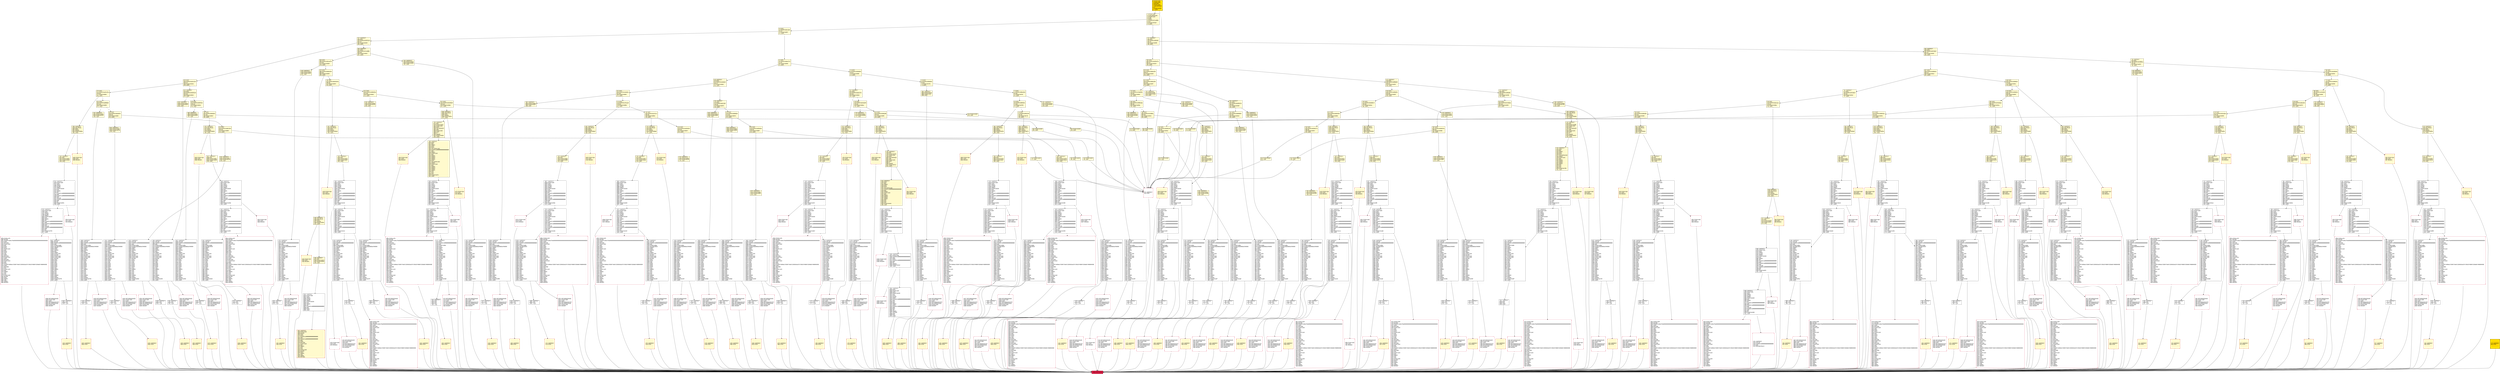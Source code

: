 digraph G {
bgcolor=transparent rankdir=UD;
node [shape=box style=filled color=black fillcolor=white fontname=arial fontcolor=black];
3869 [label="3869: JUMPDEST\l3870: PUSH1 0x00\l3872: DUP1\l3873: SWAP1\l3874: SLOAD\l3875: SWAP1\l3876: PUSH2 0x0100\l3879: EXP\l3880: SWAP1\l3881: DIV\l3882: PUSH20 0xffffffffffffffffffffffffffffffffffffffff\l3903: AND\l3904: PUSH20 0xffffffffffffffffffffffffffffffffffffffff\l3925: AND\l3926: CALLER\l3927: PUSH20 0xffffffffffffffffffffffffffffffffffffffff\l3948: AND\l3949: EQ\l3950: PUSH2 0x0f76\l3953: JUMPI\l" ];
8735 [label="8735: RETURNDATASIZE\l8736: PUSH1 0x00\l8738: DUP1\l8739: RETURNDATACOPY\l8740: RETURNDATASIZE\l8741: PUSH1 0x00\l8743: REVERT\l" shape=Msquare color=crimson ];
12763 [label="12763: PUSH1 0x40\l12765: MLOAD\l12766: PUSH32 0x08c379a000000000000000000000000000000000000000000000000000000000\l12799: DUP2\l12800: MSTORE\l12801: PUSH1 0x04\l12803: ADD\l12804: DUP1\l12805: DUP1\l12806: PUSH1 0x20\l12808: ADD\l12809: DUP3\l12810: DUP2\l12811: SUB\l12812: DUP3\l12813: MSTORE\l12814: PUSH1 0x1e\l12816: DUP2\l12817: MSTORE\l12818: PUSH1 0x20\l12820: ADD\l12821: DUP1\l12822: PUSH32 0x6f6e6c79206f776e65722063616e207573652074686973206d6574686f640000\l12855: DUP2\l12856: MSTORE\l12857: POP\l12858: PUSH1 0x20\l12860: ADD\l12861: SWAP2\l12862: POP\l12863: POP\l12864: PUSH1 0x40\l12866: MLOAD\l12867: DUP1\l12868: SWAP2\l12869: SUB\l12870: SWAP1\l12871: REVERT\l" shape=Msquare color=crimson ];
10543 [label="10543: JUMPDEST\l10544: POP\l10545: JUMP\l" ];
356 [label="356: JUMPDEST\l357: DUP1\l358: PUSH4 0x7cce880c\l363: EQ\l364: PUSH2 0x052c\l367: JUMPI\l" fillcolor=lemonchiffon ];
1096 [label="1096: JUMPDEST\l1097: PUSH2 0x0450\l1100: PUSH2 0x1745\l1103: JUMP\l" fillcolor=lemonchiffon ];
7350 [label="7350: JUMPDEST\l7351: CALLER\l7352: PUSH20 0xffffffffffffffffffffffffffffffffffffffff\l7373: AND\l7374: PUSH2 0x08fc\l7377: PUSH8 0x0de0b6b3a7640000\l7386: SWAP1\l7387: DUP2\l7388: ISZERO\l7389: MUL\l7390: SWAP1\l7391: PUSH1 0x40\l7393: MLOAD\l7394: PUSH1 0x00\l7396: PUSH1 0x40\l7398: MLOAD\l7399: DUP1\l7400: DUP4\l7401: SUB\l7402: DUP2\l7403: DUP6\l7404: DUP9\l7405: DUP9\l7406: CALL\l7407: SWAP4\l7408: POP\l7409: POP\l7410: POP\l7411: POP\l7412: ISZERO\l7413: DUP1\l7414: ISZERO\l7415: PUSH2 0x1d04\l7418: JUMPI\l" ];
1587 [label="1587: JUMPDEST\l1588: POP\l1589: PUSH2 0x063c\l1592: PUSH2 0x2484\l1595: JUMP\l" fillcolor=lemonchiffon ];
12586 [label="12586: JUMPDEST\l12587: POP\l12588: JUMP\l" ];
943 [label="943: PUSH1 0x00\l945: DUP1\l946: REVERT\l" fillcolor=lemonchiffon shape=Msquare color=crimson ];
1661 [label="1661: JUMPDEST\l1662: PUSH2 0x0685\l1665: PUSH2 0x2890\l1668: JUMP\l" fillcolor=lemonchiffon ];
1916 [label="1916: JUMPDEST\l1917: POP\l1918: PUSH2 0x0785\l1921: PUSH2 0x312d\l1924: JUMP\l" fillcolor=lemonchiffon ];
505 [label="505: PUSH2 0x0335\l508: JUMP\l" fillcolor=lemonchiffon ];
318 [label="318: JUMPDEST\l319: DUP1\l320: PUSH4 0x92307e38\l325: EQ\l326: PUSH2 0x0613\l329: JUMPI\l" fillcolor=lemonchiffon ];
2361 [label="2361: JUMPDEST\l2362: POP\l2363: JUMP\l" ];
897 [label="897: PUSH1 0x00\l899: DUP1\l900: REVERT\l" fillcolor=lemonchiffon shape=Msquare color=crimson ];
1462 [label="1462: JUMPDEST\l1463: STOP\l" fillcolor=lemonchiffon shape=Msquare color=crimson ];
7428 [label="7428: JUMPDEST\l7429: POP\l7430: JUMP\l" ];
2720 [label="2720: JUMPDEST\l2721: CALLER\l2722: PUSH20 0xffffffffffffffffffffffffffffffffffffffff\l2743: AND\l2744: PUSH2 0x08fc\l2747: PUSH8 0x0de0b6b3a7640000\l2756: SWAP1\l2757: DUP2\l2758: ISZERO\l2759: MUL\l2760: SWAP1\l2761: PUSH1 0x40\l2763: MLOAD\l2764: PUSH1 0x00\l2766: PUSH1 0x40\l2768: MLOAD\l2769: DUP1\l2770: DUP4\l2771: SUB\l2772: DUP2\l2773: DUP6\l2774: DUP9\l2775: DUP9\l2776: CALL\l2777: SWAP4\l2778: POP\l2779: POP\l2780: POP\l2781: POP\l2782: ISZERO\l2783: DUP1\l2784: ISZERO\l2785: PUSH2 0x0aee\l2788: JUMPI\l" ];
7743 [label="7743: RETURNDATASIZE\l7744: PUSH1 0x00\l7746: DUP1\l7747: RETURNDATACOPY\l7748: RETURNDATASIZE\l7749: PUSH1 0x00\l7751: REVERT\l" shape=Msquare color=crimson ];
2291 [label="2291: JUMPDEST\l2292: CALLER\l2293: PUSH20 0xffffffffffffffffffffffffffffffffffffffff\l2314: AND\l2315: PUSH2 0x08fc\l2318: SELFBALANCE\l2319: SWAP1\l2320: DUP2\l2321: ISZERO\l2322: MUL\l2323: SWAP1\l2324: PUSH1 0x40\l2326: MLOAD\l2327: PUSH1 0x00\l2329: PUSH1 0x40\l2331: MLOAD\l2332: DUP1\l2333: DUP4\l2334: SUB\l2335: DUP2\l2336: DUP6\l2337: DUP9\l2338: DUP9\l2339: CALL\l2340: SWAP4\l2341: POP\l2342: POP\l2343: POP\l2344: POP\l2345: ISZERO\l2346: DUP1\l2347: ISZERO\l2348: PUSH2 0x0939\l2351: JUMPI\l" ];
1073 [label="1073: JUMPDEST\l1074: CALLVALUE\l1075: DUP1\l1076: ISZERO\l1077: PUSH2 0x043d\l1080: JUMPI\l" fillcolor=lemonchiffon ];
1231 [label="1231: JUMPDEST\l1232: PUSH2 0x04d7\l1235: PUSH2 0x1c65\l1238: JUMP\l" fillcolor=lemonchiffon ];
2538 [label="2538: PUSH1 0x40\l2540: MLOAD\l2541: PUSH32 0x08c379a000000000000000000000000000000000000000000000000000000000\l2574: DUP2\l2575: MSTORE\l2576: PUSH1 0x04\l2578: ADD\l2579: DUP1\l2580: DUP1\l2581: PUSH1 0x20\l2583: ADD\l2584: DUP3\l2585: DUP2\l2586: SUB\l2587: DUP3\l2588: MSTORE\l2589: PUSH1 0x1e\l2591: DUP2\l2592: MSTORE\l2593: PUSH1 0x20\l2595: ADD\l2596: DUP1\l2597: PUSH32 0x6f6e6c79206f776e65722063616e207573652074686973206d6574686f640000\l2630: DUP2\l2631: MSTORE\l2632: POP\l2633: PUSH1 0x20\l2635: ADD\l2636: SWAP2\l2637: POP\l2638: POP\l2639: PUSH1 0x40\l2641: MLOAD\l2642: DUP1\l2643: SWAP2\l2644: SUB\l2645: SWAP1\l2646: REVERT\l" shape=Msquare color=crimson ];
1452 [label="1452: JUMPDEST\l1453: STOP\l" fillcolor=lemonchiffon shape=Msquare color=crimson ];
920 [label="920: PUSH1 0x00\l922: DUP1\l923: REVERT\l" fillcolor=lemonchiffon shape=Msquare color=crimson ];
7512 [label="7512: JUMPDEST\l7513: CALLER\l7514: PUSH20 0xffffffffffffffffffffffffffffffffffffffff\l7535: AND\l7536: PUSH2 0x08fc\l7539: PUSH8 0x0de0b6b3a7640000\l7548: SWAP1\l7549: DUP2\l7550: ISZERO\l7551: MUL\l7552: SWAP1\l7553: PUSH1 0x40\l7555: MLOAD\l7556: PUSH1 0x00\l7558: PUSH1 0x40\l7560: MLOAD\l7561: DUP1\l7562: DUP4\l7563: SUB\l7564: DUP2\l7565: DUP6\l7566: DUP9\l7567: DUP9\l7568: CALL\l7569: SWAP4\l7570: POP\l7571: POP\l7572: POP\l7573: POP\l7574: ISZERO\l7575: DUP1\l7576: ISZERO\l7577: PUSH2 0x1da6\l7580: JUMPI\l" ];
8192 [label="8192: JUMPDEST\l8193: CALLER\l8194: PUSH20 0xffffffffffffffffffffffffffffffffffffffff\l8215: AND\l8216: PUSH2 0x08fc\l8219: PUSH8 0x0de0b6b3a7640000\l8228: SWAP1\l8229: DUP2\l8230: ISZERO\l8231: MUL\l8232: SWAP1\l8233: PUSH1 0x40\l8235: MLOAD\l8236: PUSH1 0x00\l8238: PUSH1 0x40\l8240: MLOAD\l8241: DUP1\l8242: DUP4\l8243: SUB\l8244: DUP2\l8245: DUP6\l8246: DUP9\l8247: DUP9\l8248: CALL\l8249: SWAP4\l8250: POP\l8251: POP\l8252: POP\l8253: POP\l8254: ISZERO\l8255: DUP1\l8256: ISZERO\l8257: PUSH2 0x204e\l8260: JUMPI\l" ];
423 [label="423: PUSH2 0x0335\l426: JUMP\l" fillcolor=lemonchiffon ];
281 [label="281: DUP1\l282: PUSH4 0xa66fb0b4\l287: EQ\l288: PUSH2 0x0655\l291: JUMPI\l" fillcolor=lemonchiffon ];
12071 [label="12071: JUMPDEST\l12072: CALLER\l12073: PUSH20 0xffffffffffffffffffffffffffffffffffffffff\l12094: AND\l12095: PUSH2 0x08fc\l12098: PUSH8 0x0de0b6b3a7640000\l12107: SWAP1\l12108: DUP2\l12109: ISZERO\l12110: MUL\l12111: SWAP1\l12112: PUSH1 0x40\l12114: MLOAD\l12115: PUSH1 0x00\l12117: PUSH1 0x40\l12119: MLOAD\l12120: DUP1\l12121: DUP4\l12122: SUB\l12123: DUP2\l12124: DUP6\l12125: DUP9\l12126: DUP9\l12127: CALL\l12128: SWAP4\l12129: POP\l12130: POP\l12131: POP\l12132: POP\l12133: ISZERO\l12134: DUP1\l12135: ISZERO\l12136: PUSH2 0x2f75\l12139: JUMPI\l" ];
6123 [label="6123: PUSH1 0x00\l6125: DUP1\l6126: REVERT\l" shape=Msquare color=crimson ];
1737 [label="1737: JUMPDEST\l1738: PUSH2 0x06d1\l1741: PUSH2 0x2c4b\l1744: JUMP\l" fillcolor=lemonchiffon ];
833 [label="833: JUMPDEST\l834: CALLVALUE\l835: DUP1\l836: ISZERO\l837: PUSH2 0x034d\l840: JUMPI\l" fillcolor=lemonchiffon ];
5245 [label="5245: JUMPDEST\l5246: PUSH1 0x00\l5248: DUP1\l5249: SWAP1\l5250: SLOAD\l5251: SWAP1\l5252: PUSH2 0x0100\l5255: EXP\l5256: SWAP1\l5257: DIV\l5258: PUSH20 0xffffffffffffffffffffffffffffffffffffffff\l5279: AND\l5280: PUSH20 0xffffffffffffffffffffffffffffffffffffffff\l5301: AND\l5302: CALLER\l5303: PUSH20 0xffffffffffffffffffffffffffffffffffffffff\l5324: AND\l5325: EQ\l5326: PUSH2 0x14d6\l5329: JUMPI\l" ];
1241 [label="1241: JUMPDEST\l1242: PUSH2 0x04e1\l1245: PUSH2 0x1cb6\l1248: JUMP\l" fillcolor=lemonchiffon ];
679 [label="679: DUP1\l680: PUSH4 0x3380e2f1\l685: EQ\l686: PUSH2 0x0403\l689: JUMPI\l" fillcolor=lemonchiffon ];
1012 [label="1012: PUSH1 0x00\l1014: DUP1\l1015: REVERT\l" fillcolor=lemonchiffon shape=Msquare color=crimson ];
7431 [label="7431: JUMPDEST\l7432: CALLER\l7433: PUSH20 0xffffffffffffffffffffffffffffffffffffffff\l7454: AND\l7455: PUSH2 0x08fc\l7458: PUSH8 0x0de0b6b3a7640000\l7467: SWAP1\l7468: DUP2\l7469: ISZERO\l7470: MUL\l7471: SWAP1\l7472: PUSH1 0x40\l7474: MLOAD\l7475: PUSH1 0x00\l7477: PUSH1 0x40\l7479: MLOAD\l7480: DUP1\l7481: DUP4\l7482: SUB\l7483: DUP2\l7484: DUP6\l7485: DUP9\l7486: DUP9\l7487: CALL\l7488: SWAP4\l7489: POP\l7490: POP\l7491: POP\l7492: POP\l7493: ISZERO\l7494: DUP1\l7495: ISZERO\l7496: PUSH2 0x1d55\l7499: JUMPI\l" ];
823 [label="823: JUMPDEST\l824: PUSH2 0x033f\l827: PUSH2 0x0787\l830: JUMP\l" fillcolor=lemonchiffon ];
6913 [label="6913: JUMPDEST\l6914: PUSH1 0x00\l6916: DUP1\l6917: SWAP1\l6918: SLOAD\l6919: SWAP1\l6920: PUSH2 0x0100\l6923: EXP\l6924: SWAP1\l6925: DIV\l6926: PUSH20 0xffffffffffffffffffffffffffffffffffffffff\l6947: AND\l6948: PUSH20 0xffffffffffffffffffffffffffffffffffffffff\l6969: AND\l6970: CALLER\l6971: PUSH20 0xffffffffffffffffffffffffffffffffffffffff\l6992: AND\l6993: EQ\l6994: PUSH2 0x1b5a\l6997: JUMPI\l" ];
11845 [label="11845: RETURNDATASIZE\l11846: PUSH1 0x00\l11848: DUP1\l11849: RETURNDATACOPY\l11850: RETURNDATASIZE\l11851: PUSH1 0x00\l11853: REVERT\l" shape=Msquare color=crimson ];
966 [label="966: PUSH1 0x00\l968: DUP1\l969: REVERT\l" fillcolor=lemonchiffon shape=Msquare color=crimson ];
8816 [label="8816: RETURNDATASIZE\l8817: PUSH1 0x00\l8819: DUP1\l8820: RETURNDATACOPY\l8821: RETURNDATASIZE\l8822: PUSH1 0x00\l8824: REVERT\l" shape=Msquare color=crimson ];
6473 [label="6473: JUMPDEST\l6474: POP\l6475: JUMP\l" ];
6038 [label="6038: JUMPDEST\l6039: PUSH1 0x00\l6041: DUP1\l6042: SWAP1\l6043: SLOAD\l6044: SWAP1\l6045: PUSH2 0x0100\l6048: EXP\l6049: SWAP1\l6050: DIV\l6051: PUSH20 0xffffffffffffffffffffffffffffffffffffffff\l6072: AND\l6073: PUSH20 0xffffffffffffffffffffffffffffffffffffffff\l6094: AND\l6095: CALLER\l6096: PUSH20 0xffffffffffffffffffffffffffffffffffffffff\l6117: AND\l6118: EQ\l6119: PUSH2 0x17ef\l6122: JUMPI\l" ];
2890 [label="2890: JUMPDEST\l2891: PUSH1 0x00\l2893: DUP1\l2894: SWAP1\l2895: SLOAD\l2896: SWAP1\l2897: PUSH2 0x0100\l2900: EXP\l2901: SWAP1\l2902: DIV\l2903: PUSH20 0xffffffffffffffffffffffffffffffffffffffff\l2924: AND\l2925: PUSH20 0xffffffffffffffffffffffffffffffffffffffff\l2946: AND\l2947: CALLER\l2948: PUSH20 0xffffffffffffffffffffffffffffffffffffffff\l2969: AND\l2970: EQ\l2971: PUSH2 0x0c0c\l2974: JUMPI\l" ];
7509 [label="7509: JUMPDEST\l7510: POP\l7511: JUMP\l" ];
12589 [label="12589: JUMPDEST\l12590: PUSH1 0x00\l12592: DUP1\l12593: SWAP1\l12594: SLOAD\l12595: SWAP1\l12596: PUSH2 0x0100\l12599: EXP\l12600: SWAP1\l12601: DIV\l12602: PUSH20 0xffffffffffffffffffffffffffffffffffffffff\l12623: AND\l12624: PUSH20 0xffffffffffffffffffffffffffffffffffffffff\l12645: AND\l12646: CALLER\l12647: PUSH20 0xffffffffffffffffffffffffffffffffffffffff\l12668: AND\l12669: EQ\l12670: PUSH2 0x3186\l12673: JUMPI\l" ];
989 [label="989: PUSH1 0x00\l991: DUP1\l992: REVERT\l" fillcolor=lemonchiffon shape=Msquare color=crimson ];
8391 [label="8391: JUMPDEST\l8392: PUSH1 0x00\l8394: DUP1\l8395: SWAP1\l8396: SLOAD\l8397: SWAP1\l8398: PUSH2 0x0100\l8401: EXP\l8402: SWAP1\l8403: DIV\l8404: PUSH20 0xffffffffffffffffffffffffffffffffffffffff\l8425: AND\l8426: PUSH20 0xffffffffffffffffffffffffffffffffffffffff\l8447: AND\l8448: CALLER\l8449: PUSH20 0xffffffffffffffffffffffffffffffffffffffff\l8470: AND\l8471: EQ\l8472: PUSH2 0x2120\l8475: JUMPI\l" ];
11509 [label="11509: JUMPDEST\l11510: PUSH1 0x00\l11512: DUP1\l11513: SWAP1\l11514: SLOAD\l11515: SWAP1\l11516: PUSH2 0x0100\l11519: EXP\l11520: SWAP1\l11521: DIV\l11522: PUSH20 0xffffffffffffffffffffffffffffffffffffffff\l11543: AND\l11544: PUSH20 0xffffffffffffffffffffffffffffffffffffffff\l11565: AND\l11566: CALLER\l11567: PUSH20 0xffffffffffffffffffffffffffffffffffffffff\l11588: AND\l11589: EQ\l11590: PUSH2 0x2db7\l11593: JUMPI\l" ];
401 [label="401: DUP1\l402: PUSH4 0x908025b4\l407: EQ\l408: PUSH2 0x05ae\l411: JUMPI\l" fillcolor=lemonchiffon ];
352 [label="352: PUSH2 0x0335\l355: JUMP\l" fillcolor=lemonchiffon ];
7590 [label="7590: JUMPDEST\l7591: POP\l7592: JUMP\l" ];
1555 [label="1555: JUMPDEST\l1556: PUSH2 0x061b\l1559: PUSH2 0x23e2\l1562: JUMP\l" fillcolor=lemonchiffon ];
1299 [label="1299: JUMPDEST\l1300: STOP\l" fillcolor=lemonchiffon shape=Msquare color=crimson ];
9704 [label="9704: JUMPDEST\l9705: PUSH1 0x00\l9707: DUP1\l9708: SWAP1\l9709: SLOAD\l9710: SWAP1\l9711: PUSH2 0x0100\l9714: EXP\l9715: SWAP1\l9716: DIV\l9717: PUSH20 0xffffffffffffffffffffffffffffffffffffffff\l9738: AND\l9739: PUSH20 0xffffffffffffffffffffffffffffffffffffffff\l9760: AND\l9761: CALLER\l9762: PUSH20 0xffffffffffffffffffffffffffffffffffffffff\l9783: AND\l9784: EQ\l9785: PUSH2 0x2641\l9788: JUMPI\l" ];
7836 [label="7836: JUMPDEST\l7837: PUSH1 0x00\l7839: DUP1\l7840: SWAP1\l7841: SLOAD\l7842: SWAP1\l7843: PUSH2 0x0100\l7846: EXP\l7847: SWAP1\l7848: DIV\l7849: PUSH20 0xffffffffffffffffffffffffffffffffffffffff\l7870: AND\l7871: PUSH20 0xffffffffffffffffffffffffffffffffffffffff\l7892: AND\l7893: CALLER\l7894: PUSH20 0xffffffffffffffffffffffffffffffffffffffff\l7915: AND\l7916: EQ\l7917: PUSH2 0x1ef5\l7920: JUMPI\l" ];
7824 [label="7824: RETURNDATASIZE\l7825: PUSH1 0x00\l7827: DUP1\l7828: RETURNDATACOPY\l7829: RETURNDATASIZE\l7830: PUSH1 0x00\l7832: REVERT\l" shape=Msquare color=crimson ];
2708 [label="2708: RETURNDATASIZE\l2709: PUSH1 0x00\l2711: DUP1\l2712: RETURNDATACOPY\l2713: RETURNDATASIZE\l2714: PUSH1 0x00\l2716: REVERT\l" shape=Msquare color=crimson ];
2647 [label="2647: JUMPDEST\l2648: CALLER\l2649: PUSH20 0xffffffffffffffffffffffffffffffffffffffff\l2670: AND\l2671: PUSH2 0x08fc\l2674: SELFBALANCE\l2675: SWAP1\l2676: DUP2\l2677: ISZERO\l2678: MUL\l2679: SWAP1\l2680: PUSH1 0x40\l2682: MLOAD\l2683: PUSH1 0x00\l2685: PUSH1 0x40\l2687: MLOAD\l2688: DUP1\l2689: DUP4\l2690: SUB\l2691: DUP2\l2692: DUP6\l2693: DUP9\l2694: DUP9\l2695: CALL\l2696: SWAP4\l2697: POP\l2698: POP\l2699: POP\l2700: POP\l2701: ISZERO\l2702: DUP1\l2703: ISZERO\l2704: PUSH2 0x0a9d\l2707: JUMPI\l" ];
3510 [label="3510: JUMPDEST\l3511: POP\l3512: JUMP\l" ];
494 [label="494: DUP1\l495: PUSH4 0x7b7f885c\l500: EQ\l501: PUSH2 0x0515\l504: JUMPI\l" fillcolor=lemonchiffon ];
4530 [label="4530: JUMPDEST\l4531: POP\l4532: JUMP\l" ];
63 [label="63: DUP1\l64: PUSH4 0xf5bfa0b2\l69: EQ\l70: PUSH2 0x0745\l73: JUMPI\l" fillcolor=lemonchiffon ];
11594 [label="11594: PUSH1 0x40\l11596: MLOAD\l11597: PUSH32 0x08c379a000000000000000000000000000000000000000000000000000000000\l11630: DUP2\l11631: MSTORE\l11632: PUSH1 0x04\l11634: ADD\l11635: DUP1\l11636: DUP1\l11637: PUSH1 0x20\l11639: ADD\l11640: DUP3\l11641: DUP2\l11642: SUB\l11643: DUP3\l11644: MSTORE\l11645: PUSH1 0x1e\l11647: DUP2\l11648: MSTORE\l11649: PUSH1 0x20\l11651: ADD\l11652: DUP1\l11653: PUSH32 0x6f6e6c79206f776e65722063616e207573652074686973206d6574686f640000\l11686: DUP2\l11687: MSTORE\l11688: POP\l11689: PUSH1 0x20\l11691: ADD\l11692: SWAP2\l11693: POP\l11694: POP\l11695: PUSH1 0x40\l11697: MLOAD\l11698: DUP1\l11699: SWAP2\l11700: SUB\l11701: SWAP1\l11702: REVERT\l" shape=Msquare color=crimson ];
1289 [label="1289: JUMPDEST\l1290: STOP\l" fillcolor=lemonchiffon shape=Msquare color=crimson ];
9793 [label="9793: JUMPDEST\l9794: PUSH1 0x00\l9796: DUP1\l9797: SWAP1\l9798: SLOAD\l9799: SWAP1\l9800: PUSH2 0x0100\l9803: EXP\l9804: SWAP1\l9805: DIV\l9806: PUSH20 0xffffffffffffffffffffffffffffffffffffffff\l9827: AND\l9828: PUSH20 0xffffffffffffffffffffffffffffffffffffffff\l9849: AND\l9850: CALLER\l9851: PUSH20 0xffffffffffffffffffffffffffffffffffffffff\l9872: AND\l9873: EQ\l9874: PUSH2 0x2703\l9877: JUMPI\l" ];
11068 [label="11068: PUSH1 0x00\l11070: DUP1\l11071: REVERT\l" shape=Msquare color=crimson ];
12933 [label="12933: RETURNDATASIZE\l12934: PUSH1 0x00\l12936: DUP1\l12937: RETURNDATACOPY\l12938: RETURNDATASIZE\l12939: PUSH1 0x00\l12941: REVERT\l" shape=Msquare color=crimson ];
1165 [label="1165: JUMPDEST\l1166: PUSH2 0x0495\l1169: PUSH2 0x18fb\l1172: JUMP\l" fillcolor=lemonchiffon ];
1332 [label="1332: JUMPDEST\l1333: STOP\l" fillcolor=lemonchiffon shape=Msquare color=crimson ];
11072 [label="11072: JUMPDEST\l11073: PUSH1 0x00\l11075: DUP1\l11076: SWAP1\l11077: SLOAD\l11078: SWAP1\l11079: PUSH2 0x0100\l11082: EXP\l11083: SWAP1\l11084: DIV\l11085: PUSH20 0xffffffffffffffffffffffffffffffffffffffff\l11106: AND\l11107: PUSH20 0xffffffffffffffffffffffffffffffffffffffff\l11128: AND\l11129: CALLER\l11130: PUSH20 0xffffffffffffffffffffffffffffffffffffffff\l11151: AND\l11152: EQ\l11153: PUSH2 0x2c02\l11156: JUMPI\l" ];
10627 [label="10627: JUMPDEST\l10628: PUSH1 0x00\l10630: DUP1\l10631: SWAP1\l10632: SLOAD\l10633: SWAP1\l10634: PUSH2 0x0100\l10637: EXP\l10638: SWAP1\l10639: DIV\l10640: PUSH20 0xffffffffffffffffffffffffffffffffffffffff\l10661: AND\l10662: PUSH20 0xffffffffffffffffffffffffffffffffffffffff\l10683: AND\l10684: CALLER\l10685: PUSH20 0xffffffffffffffffffffffffffffffffffffffff\l10706: AND\l10707: EQ\l10708: PUSH2 0x29dc\l10711: JUMPI\l" ];
10624 [label="10624: JUMPDEST\l10625: POP\l10626: JUMP\l" ];
450 [label="450: DUP1\l451: PUSH4 0x6faec000\l456: GT\l457: PUSH2 0x01fd\l460: JUMPI\l" fillcolor=lemonchiffon ];
8565 [label="8565: PUSH1 0x40\l8567: MLOAD\l8568: PUSH32 0x08c379a000000000000000000000000000000000000000000000000000000000\l8601: DUP2\l8602: MSTORE\l8603: PUSH1 0x04\l8605: ADD\l8606: DUP1\l8607: DUP1\l8608: PUSH1 0x20\l8610: ADD\l8611: DUP3\l8612: DUP2\l8613: SUB\l8614: DUP3\l8615: MSTORE\l8616: PUSH1 0x1e\l8618: DUP2\l8619: MSTORE\l8620: PUSH1 0x20\l8622: ADD\l8623: DUP1\l8624: PUSH32 0x6f6e6c79206f776e65722063616e207573652074686973206d6574686f640000\l8657: DUP2\l8658: MSTORE\l8659: POP\l8660: PUSH1 0x20\l8662: ADD\l8663: SWAP2\l8664: POP\l8665: POP\l8666: PUSH1 0x40\l8668: MLOAD\l8669: DUP1\l8670: SWAP2\l8671: SUB\l8672: SWAP1\l8673: REVERT\l" shape=Msquare color=crimson ];
161 [label="161: DUP1\l162: PUSH4 0xc3ea9ec5\l167: EQ\l168: PUSH2 0x0691\l171: JUMPI\l" fillcolor=lemonchiffon ];
1342 [label="1342: JUMPDEST\l1343: STOP\l" fillcolor=lemonchiffon shape=Msquare color=crimson ];
9631 [label="9631: JUMPDEST\l9632: CALLER\l9633: PUSH20 0xffffffffffffffffffffffffffffffffffffffff\l9654: AND\l9655: PUSH2 0x08fc\l9658: SELFBALANCE\l9659: SWAP1\l9660: DUP2\l9661: ISZERO\l9662: MUL\l9663: SWAP1\l9664: PUSH1 0x40\l9666: MLOAD\l9667: PUSH1 0x00\l9669: PUSH1 0x40\l9671: MLOAD\l9672: DUP1\l9673: DUP4\l9674: SUB\l9675: DUP2\l9676: DUP6\l9677: DUP9\l9678: DUP9\l9679: CALL\l9680: SWAP4\l9681: POP\l9682: POP\l9683: POP\l9684: POP\l9685: ISZERO\l9686: DUP1\l9687: ISZERO\l9688: PUSH2 0x25e5\l9691: JUMPI\l" ];
1681 [label="1681: JUMPDEST\l1682: PUSH2 0x0699\l1685: PUSH2 0x2932\l1688: JUMP\l" fillcolor=lemonchiffon ];
5884 [label="5884: JUMPDEST\l5885: CALLER\l5886: PUSH20 0xffffffffffffffffffffffffffffffffffffffff\l5907: AND\l5908: PUSH2 0x08fc\l5911: SELFBALANCE\l5912: SWAP1\l5913: DUP2\l5914: ISZERO\l5915: MUL\l5916: SWAP1\l5917: PUSH1 0x40\l5919: MLOAD\l5920: PUSH1 0x00\l5922: PUSH1 0x40\l5924: MLOAD\l5925: DUP1\l5926: DUP4\l5927: SUB\l5928: DUP2\l5929: DUP6\l5930: DUP9\l5931: DUP9\l5932: CALL\l5933: SWAP4\l5934: POP\l5935: POP\l5936: POP\l5937: POP\l5938: ISZERO\l5939: DUP1\l5940: ISZERO\l5941: PUSH2 0x1742\l5944: JUMPI\l" ];
1811 [label="1811: PUSH1 0x00\l1813: DUP1\l1814: REVERT\l" fillcolor=lemonchiffon shape=Msquare color=crimson ];
1621 [label="1621: JUMPDEST\l1622: PUSH2 0x065d\l1625: PUSH2 0x274c\l1628: JUMP\l" fillcolor=lemonchiffon ];
1039 [label="1039: JUMPDEST\l1040: POP\l1041: PUSH2 0x0418\l1044: PUSH2 0x1319\l1047: JUMP\l" fillcolor=lemonchiffon ];
3602 [label="3602: JUMPDEST\l3603: PUSH1 0x00\l3605: DUP1\l3606: SWAP1\l3607: SLOAD\l3608: SWAP1\l3609: PUSH2 0x0100\l3612: EXP\l3613: SWAP1\l3614: DIV\l3615: PUSH20 0xffffffffffffffffffffffffffffffffffffffff\l3636: AND\l3637: PUSH20 0xffffffffffffffffffffffffffffffffffffffff\l3658: AND\l3659: CALLER\l3660: PUSH20 0xffffffffffffffffffffffffffffffffffffffff\l3681: AND\l3682: EQ\l3683: PUSH2 0x0ed4\l3686: JUMPI\l" ];
6554 [label="6554: JUMPDEST\l6555: POP\l6556: JUMP\l" ];
1322 [label="1322: JUMPDEST\l1323: STOP\l" fillcolor=lemonchiffon shape=Msquare color=crimson ];
10546 [label="10546: JUMPDEST\l10547: CALLER\l10548: PUSH20 0xffffffffffffffffffffffffffffffffffffffff\l10569: AND\l10570: PUSH2 0x08fc\l10573: PUSH8 0x0de0b6b3a7640000\l10582: SWAP1\l10583: DUP2\l10584: ISZERO\l10585: MUL\l10586: SWAP1\l10587: PUSH1 0x40\l10589: MLOAD\l10590: PUSH1 0x00\l10592: PUSH1 0x40\l10594: MLOAD\l10595: DUP1\l10596: DUP4\l10597: SUB\l10598: DUP2\l10599: DUP6\l10600: DUP9\l10601: DUP9\l10602: CALL\l10603: SWAP4\l10604: POP\l10605: POP\l10606: POP\l10607: POP\l10608: ISZERO\l10609: DUP1\l10610: ISZERO\l10611: PUSH2 0x2980\l10614: JUMPI\l" ];
1889 [label="1889: PUSH1 0x00\l1891: DUP1\l1892: REVERT\l" fillcolor=lemonchiffon shape=Msquare color=crimson ];
3958 [label="3958: JUMPDEST\l3959: PUSH1 0x00\l3961: DUP1\l3962: SWAP1\l3963: SLOAD\l3964: SWAP1\l3965: PUSH2 0x0100\l3968: EXP\l3969: SWAP1\l3970: DIV\l3971: PUSH20 0xffffffffffffffffffffffffffffffffffffffff\l3992: AND\l3993: PUSH20 0xffffffffffffffffffffffffffffffffffffffff\l4014: AND\l4015: CALLER\l4016: PUSH20 0xffffffffffffffffffffffffffffffffffffffff\l4037: AND\l4038: EQ\l4039: PUSH2 0x1038\l4042: JUMPI\l" ];
10971 [label="10971: RETURNDATASIZE\l10972: PUSH1 0x00\l10974: DUP1\l10975: RETURNDATACOPY\l10976: RETURNDATASIZE\l10977: PUSH1 0x00\l10979: REVERT\l" shape=Msquare color=crimson ];
864 [label="864: PUSH1 0x00\l866: DUP1\l867: REVERT\l" fillcolor=lemonchiffon shape=Msquare color=crimson ];
10141 [label="10141: JUMPDEST\l10142: CALLER\l10143: PUSH20 0xffffffffffffffffffffffffffffffffffffffff\l10164: AND\l10165: PUSH2 0x08fc\l10168: PUSH8 0x0de0b6b3a7640000\l10177: SWAP1\l10178: DUP2\l10179: ISZERO\l10180: MUL\l10181: SWAP1\l10182: PUSH1 0x40\l10184: MLOAD\l10185: PUSH1 0x00\l10187: PUSH1 0x40\l10189: MLOAD\l10190: DUP1\l10191: DUP4\l10192: SUB\l10193: DUP2\l10194: DUP6\l10195: DUP9\l10196: DUP9\l10197: CALL\l10198: SWAP4\l10199: POP\l10200: POP\l10201: POP\l10202: POP\l10203: ISZERO\l10204: DUP1\l10205: ISZERO\l10206: PUSH2 0x27eb\l10209: JUMPI\l" ];
9701 [label="9701: JUMPDEST\l9702: POP\l9703: JUMP\l" ];
172 [label="172: DUP1\l173: PUSH4 0xc70cced4\l178: EQ\l179: PUSH2 0x069b\l182: JUMPI\l" fillcolor=lemonchiffon ];
13 [label="13: PUSH1 0x00\l15: CALLDATALOAD\l16: PUSH1 0xe0\l18: SHR\l19: DUP1\l20: PUSH4 0x7cce880c\l25: GT\l26: PUSH2 0x01ab\l29: JUMPI\l" fillcolor=lemonchiffon ];
1106 [label="1106: JUMPDEST\l1107: CALLVALUE\l1108: DUP1\l1109: ISZERO\l1110: PUSH2 0x045e\l1113: JUMPI\l" fillcolor=lemonchiffon ];
4974 [label="4974: PUSH1 0x00\l4976: DUP1\l4977: REVERT\l" shape=Msquare color=crimson ];
1499 [label="1499: JUMPDEST\l1500: DUP2\l1501: ADD\l1502: SWAP1\l1503: DUP1\l1504: DUP1\l1505: CALLDATALOAD\l1506: PUSH20 0xffffffffffffffffffffffffffffffffffffffff\l1527: AND\l1528: SWAP1\l1529: PUSH1 0x20\l1531: ADD\l1532: SWAP1\l1533: SWAP3\l1534: SWAP2\l1535: SWAP1\l1536: DUP1\l1537: CALLDATALOAD\l1538: SWAP1\l1539: PUSH1 0x20\l1541: ADD\l1542: SWAP1\l1543: SWAP3\l1544: SWAP2\l1545: SWAP1\l1546: POP\l1547: POP\l1548: POP\l1549: PUSH2 0x227c\l1552: JUMP\l" fillcolor=lemonchiffon ];
7671 [label="7671: JUMPDEST\l7672: POP\l7673: JUMP\l" ];
3954 [label="3954: PUSH1 0x00\l3956: DUP1\l3957: REVERT\l" shape=Msquare color=crimson ];
1641 [label="1641: JUMPDEST\l1642: PUSH2 0x0671\l1645: PUSH2 0x27ee\l1648: JUMP\l" fillcolor=lemonchiffon ];
4622 [label="4622: JUMPDEST\l4623: PUSH1 0x00\l4625: DUP1\l4626: SWAP1\l4627: SLOAD\l4628: SWAP1\l4629: PUSH2 0x0100\l4632: EXP\l4633: SWAP1\l4634: DIV\l4635: PUSH20 0xffffffffffffffffffffffffffffffffffffffff\l4656: AND\l4657: PUSH20 0xffffffffffffffffffffffffffffffffffffffff\l4678: AND\l4679: CALLER\l4680: PUSH20 0xffffffffffffffffffffffffffffffffffffffff\l4701: AND\l4702: EQ\l4703: PUSH2 0x12d0\l4706: JUMPI\l" ];
1780 [label="1780: JUMPDEST\l1781: CALLVALUE\l1782: DUP1\l1783: ISZERO\l1784: PUSH2 0x0700\l1787: JUMPI\l" fillcolor=lemonchiffon ];
1912 [label="1912: PUSH1 0x00\l1914: DUP1\l1915: REVERT\l" fillcolor=lemonchiffon shape=Msquare color=crimson ];
11773 [label="11773: JUMPDEST\l11774: POP\l11775: JUMP\l" ];
314 [label="314: PUSH2 0x0335\l317: JUMP\l" fillcolor=lemonchiffon ];
8674 [label="8674: JUMPDEST\l8675: CALLER\l8676: PUSH20 0xffffffffffffffffffffffffffffffffffffffff\l8697: AND\l8698: PUSH2 0x08fc\l8701: SELFBALANCE\l8702: SWAP1\l8703: DUP2\l8704: ISZERO\l8705: MUL\l8706: SWAP1\l8707: PUSH1 0x40\l8709: MLOAD\l8710: PUSH1 0x00\l8712: PUSH1 0x40\l8714: MLOAD\l8715: DUP1\l8716: DUP4\l8717: SUB\l8718: DUP2\l8719: DUP6\l8720: DUP9\l8721: DUP9\l8722: CALL\l8723: SWAP4\l8724: POP\l8725: POP\l8726: POP\l8727: POP\l8728: ISZERO\l8729: DUP1\l8730: ISZERO\l8731: PUSH2 0x2228\l8734: JUMPI\l" ];
3331 [label="3331: PUSH1 0x40\l3333: MLOAD\l3334: PUSH32 0x08c379a000000000000000000000000000000000000000000000000000000000\l3367: DUP2\l3368: MSTORE\l3369: PUSH1 0x04\l3371: ADD\l3372: DUP1\l3373: DUP1\l3374: PUSH1 0x20\l3376: ADD\l3377: DUP3\l3378: DUP2\l3379: SUB\l3380: DUP3\l3381: MSTORE\l3382: PUSH1 0x1e\l3384: DUP2\l3385: MSTORE\l3386: PUSH1 0x20\l3388: ADD\l3389: DUP1\l3390: PUSH32 0x6f6e6c79206f776e65722063616e207573652074686973206d6574686f640000\l3423: DUP2\l3424: MSTORE\l3425: POP\l3426: PUSH1 0x20\l3428: ADD\l3429: SWAP2\l3430: POP\l3431: POP\l3432: PUSH1 0x40\l3434: MLOAD\l3435: DUP1\l3436: SWAP2\l3437: SUB\l3438: SWAP1\l3439: REVERT\l" shape=Msquare color=crimson ];
5957 [label="5957: JUMPDEST\l5958: CALLER\l5959: PUSH20 0xffffffffffffffffffffffffffffffffffffffff\l5980: AND\l5981: PUSH2 0x08fc\l5984: PUSH8 0x0de0b6b3a7640000\l5993: SWAP1\l5994: DUP2\l5995: ISZERO\l5996: MUL\l5997: SWAP1\l5998: PUSH1 0x40\l6000: MLOAD\l6001: PUSH1 0x00\l6003: PUSH1 0x40\l6005: MLOAD\l6006: DUP1\l6007: DUP4\l6008: SUB\l6009: DUP2\l6010: DUP6\l6011: DUP9\l6012: DUP9\l6013: CALL\l6014: SWAP4\l6015: POP\l6016: POP\l6017: POP\l6018: POP\l6019: ISZERO\l6020: DUP1\l6021: ISZERO\l6022: PUSH2 0x1793\l6025: JUMPI\l" ];
728 [label="728: DUP1\l729: PUSH4 0x2aeccacc\l734: EQ\l735: PUSH2 0x03be\l738: JUMPI\l" fillcolor=lemonchiffon ];
856 [label="856: JUMPDEST\l857: CALLVALUE\l858: DUP1\l859: ISZERO\l860: PUSH2 0x0364\l863: JUMPI\l" fillcolor=lemonchiffon ];
2886 [label="2886: PUSH1 0x00\l2888: DUP1\l2889: REVERT\l" shape=Msquare color=crimson ];
841 [label="841: PUSH1 0x00\l843: DUP1\l844: REVERT\l" fillcolor=lemonchiffon shape=Msquare color=crimson ];
845 [label="845: JUMPDEST\l846: POP\l847: PUSH2 0x0356\l850: PUSH2 0x07d8\l853: JUMP\l" fillcolor=lemonchiffon ];
6901 [label="6901: RETURNDATASIZE\l6902: PUSH1 0x00\l6904: DUP1\l6905: RETURNDATACOPY\l6906: RETURNDATASIZE\l6907: PUSH1 0x00\l6909: REVERT\l" shape=Msquare color=crimson ];
766 [label="766: DUP1\l767: PUSH4 0x0c869ebe\l772: EQ\l773: PUSH2 0x0341\l776: JUMPI\l" fillcolor=lemonchiffon ];
9522 [label="9522: PUSH1 0x40\l9524: MLOAD\l9525: PUSH32 0x08c379a000000000000000000000000000000000000000000000000000000000\l9558: DUP2\l9559: MSTORE\l9560: PUSH1 0x04\l9562: ADD\l9563: DUP1\l9564: DUP1\l9565: PUSH1 0x20\l9567: ADD\l9568: DUP3\l9569: DUP2\l9570: SUB\l9571: DUP3\l9572: MSTORE\l9573: PUSH1 0x1e\l9575: DUP2\l9576: MSTORE\l9577: PUSH1 0x20\l9579: ADD\l9580: DUP1\l9581: PUSH32 0x6f6e6c79206f776e65722063616e207573652074686973206d6574686f640000\l9614: DUP2\l9615: MSTORE\l9616: POP\l9617: PUSH1 0x20\l9619: ADD\l9620: SWAP2\l9621: POP\l9622: POP\l9623: PUSH1 0x40\l9625: MLOAD\l9626: DUP1\l9627: SWAP2\l9628: SUB\l9629: SWAP1\l9630: REVERT\l" shape=Msquare color=crimson ];
5419 [label="5419: PUSH1 0x40\l5421: MLOAD\l5422: PUSH32 0x08c379a000000000000000000000000000000000000000000000000000000000\l5455: DUP2\l5456: MSTORE\l5457: PUSH1 0x04\l5459: ADD\l5460: DUP1\l5461: DUP1\l5462: PUSH1 0x20\l5464: ADD\l5465: DUP3\l5466: DUP2\l5467: SUB\l5468: DUP3\l5469: MSTORE\l5470: PUSH1 0x1e\l5472: DUP2\l5473: MSTORE\l5474: PUSH1 0x20\l5476: ADD\l5477: DUP1\l5478: PUSH32 0x6f6e6c79206f776e65722063616e207573652074686973206d6574686f640000\l5511: DUP2\l5512: MSTORE\l5513: POP\l5514: PUSH1 0x20\l5516: ADD\l5517: SWAP2\l5518: POP\l5519: POP\l5520: PUSH1 0x40\l5522: MLOAD\l5523: DUP1\l5524: SWAP2\l5525: SUB\l5526: SWAP1\l5527: REVERT\l" shape=Msquare color=crimson ];
6998 [label="6998: PUSH1 0x00\l7000: DUP1\l7001: REVERT\l" shape=Msquare color=crimson ];
52 [label="52: DUP1\l53: PUSH4 0xf5bfa0b2\l58: GT\l59: PUSH2 0x006f\l62: JUMPI\l" fillcolor=lemonchiffon ];
5598 [label="5598: JUMPDEST\l5599: POP\l5600: JUMP\l" ];
292 [label="292: DUP1\l293: PUSH4 0xaba35f7b\l298: EQ\l299: PUSH2 0x065f\l302: JUMPI\l" fillcolor=lemonchiffon ];
2789 [label="2789: RETURNDATASIZE\l2790: PUSH1 0x00\l2792: DUP1\l2793: RETURNDATACOPY\l2794: RETURNDATASIZE\l2795: PUSH1 0x00\l2797: REVERT\l" shape=Msquare color=crimson ];
532 [label="532: DUP1\l533: PUSH4 0x6aa6caa4\l538: EQ\l539: PUSH2 0x04ed\l542: JUMPI\l" fillcolor=lemonchiffon ];
1173 [label="1173: JUMPDEST\l1174: STOP\l" fillcolor=lemonchiffon shape=Msquare color=crimson ];
1699 [label="1699: PUSH1 0x00\l1701: DUP1\l1702: REVERT\l" fillcolor=lemonchiffon shape=Msquare color=crimson ];
10384 [label="10384: JUMPDEST\l10385: CALLER\l10386: PUSH20 0xffffffffffffffffffffffffffffffffffffffff\l10407: AND\l10408: PUSH2 0x08fc\l10411: PUSH8 0x0de0b6b3a7640000\l10420: SWAP1\l10421: DUP2\l10422: ISZERO\l10423: MUL\l10424: SWAP1\l10425: PUSH1 0x40\l10427: MLOAD\l10428: PUSH1 0x00\l10430: PUSH1 0x40\l10432: MLOAD\l10433: DUP1\l10434: DUP4\l10435: SUB\l10436: DUP2\l10437: DUP6\l10438: DUP9\l10439: DUP9\l10440: CALL\l10441: SWAP4\l10442: POP\l10443: POP\l10444: POP\l10445: POP\l10446: ISZERO\l10447: DUP1\l10448: ISZERO\l10449: PUSH2 0x28de\l10452: JUMPI\l" ];
11942 [label="11942: PUSH1 0x00\l11944: DUP1\l11945: REVERT\l" shape=Msquare color=crimson ];
3857 [label="3857: RETURNDATASIZE\l3858: PUSH1 0x00\l3860: DUP1\l3861: RETURNDATACOPY\l3862: RETURNDATASIZE\l3863: PUSH1 0x00\l3865: REVERT\l" shape=Msquare color=crimson ];
1183 [label="1183: JUMPDEST\l1184: STOP\l" fillcolor=lemonchiffon shape=Msquare color=crimson ];
11266 [label="11266: JUMPDEST\l11267: CALLER\l11268: PUSH20 0xffffffffffffffffffffffffffffffffffffffff\l11289: AND\l11290: PUSH2 0x08fc\l11293: SELFBALANCE\l11294: SWAP1\l11295: DUP2\l11296: ISZERO\l11297: MUL\l11298: SWAP1\l11299: PUSH1 0x40\l11301: MLOAD\l11302: PUSH1 0x00\l11304: PUSH1 0x40\l11306: MLOAD\l11307: DUP1\l11308: DUP4\l11309: SUB\l11310: DUP2\l11311: DUP6\l11312: DUP9\l11313: DUP9\l11314: CALL\l11315: SWAP4\l11316: POP\l11317: POP\l11318: POP\l11319: POP\l11320: ISZERO\l11321: DUP1\l11322: ISZERO\l11323: PUSH2 0x2c48\l11326: JUMPI\l" ];
243 [label="243: PUSH2 0x0335\l246: JUMP\l" fillcolor=lemonchiffon ];
11776 [label="11776: JUMPDEST\l11777: CALLER\l11778: PUSH20 0xffffffffffffffffffffffffffffffffffffffff\l11799: AND\l11800: PUSH2 0x08fc\l11803: PUSH8 0x0de0b6b3a7640000\l11812: SWAP1\l11813: DUP2\l11814: ISZERO\l11815: MUL\l11816: SWAP1\l11817: PUSH1 0x40\l11819: MLOAD\l11820: PUSH1 0x00\l11822: PUSH1 0x40\l11824: MLOAD\l11825: DUP1\l11826: DUP4\l11827: SUB\l11828: DUP2\l11829: DUP6\l11830: DUP9\l11831: DUP9\l11832: CALL\l11833: SWAP4\l11834: POP\l11835: POP\l11836: POP\l11837: POP\l11838: ISZERO\l11839: DUP1\l11840: ISZERO\l11841: PUSH2 0x2e4e\l11844: JUMPI\l" ];
1050 [label="1050: JUMPDEST\l1051: CALLVALUE\l1052: DUP1\l1053: ISZERO\l1054: PUSH2 0x0426\l1057: JUMPI\l" fillcolor=lemonchiffon ];
4877 [label="4877: RETURNDATASIZE\l4878: PUSH1 0x00\l4880: DUP1\l4881: RETURNDATACOPY\l4882: RETURNDATASIZE\l4883: PUSH1 0x00\l4885: REVERT\l" shape=Msquare color=crimson ];
9264 [label="9264: JUMPDEST\l9265: POP\l9266: JUMP\l" ];
1722 [label="1722: PUSH1 0x00\l1724: DUP1\l1725: REVERT\l" fillcolor=lemonchiffon shape=Msquare color=crimson ];
10300 [label="10300: JUMPDEST\l10301: POP\l10302: JUMP\l" ];
11339 [label="11339: JUMPDEST\l11340: CALLER\l11341: PUSH20 0xffffffffffffffffffffffffffffffffffffffff\l11362: AND\l11363: PUSH2 0x08fc\l11366: PUSH8 0x0de0b6b3a7640000\l11375: SWAP1\l11376: DUP2\l11377: ISZERO\l11378: MUL\l11379: SWAP1\l11380: PUSH1 0x40\l11382: MLOAD\l11383: PUSH1 0x00\l11385: PUSH1 0x40\l11387: MLOAD\l11388: DUP1\l11389: DUP4\l11390: SUB\l11391: DUP2\l11392: DUP6\l11393: DUP9\l11394: DUP9\l11395: CALL\l11396: SWAP4\l11397: POP\l11398: POP\l11399: POP\l11400: POP\l11401: ISZERO\l11402: DUP1\l11403: ISZERO\l11404: PUSH2 0x2c99\l11407: JUMPI\l" ];
1163 [label="1163: JUMPDEST\l1164: STOP\l" fillcolor=lemonchiffon shape=Msquare color=crimson ];
1206 [label="1206: JUMPDEST\l1207: STOP\l" fillcolor=lemonchiffon shape=Msquare color=crimson ];
4351 [label="4351: PUSH1 0x40\l4353: MLOAD\l4354: PUSH32 0x08c379a000000000000000000000000000000000000000000000000000000000\l4387: DUP2\l4388: MSTORE\l4389: PUSH1 0x04\l4391: ADD\l4392: DUP1\l4393: DUP1\l4394: PUSH1 0x20\l4396: ADD\l4397: DUP3\l4398: DUP2\l4399: SUB\l4400: DUP3\l4401: MSTORE\l4402: PUSH1 0x1e\l4404: DUP2\l4405: MSTORE\l4406: PUSH1 0x20\l4408: ADD\l4409: DUP1\l4410: PUSH32 0x6f6e6c79206f776e65722063616e207573652074686973206d6574686f640000\l4443: DUP2\l4444: MSTORE\l4445: POP\l4446: PUSH1 0x20\l4448: ADD\l4449: SWAP2\l4450: POP\l4451: POP\l4452: PUSH1 0x40\l4454: MLOAD\l4455: DUP1\l4456: SWAP2\l4457: SUB\l4458: SWAP1\l4459: REVERT\l" shape=Msquare color=crimson ];
5945 [label="5945: RETURNDATASIZE\l5946: PUSH1 0x00\l5948: DUP1\l5949: RETURNDATACOPY\l5950: RETURNDATASIZE\l5951: PUSH1 0x00\l5953: REVERT\l" shape=Msquare color=crimson ];
9111 [label="9111: JUMPDEST\l9112: DUP2\l9113: PUSH20 0xffffffffffffffffffffffffffffffffffffffff\l9134: AND\l9135: PUSH2 0x08fc\l9138: DUP3\l9139: SWAP1\l9140: DUP2\l9141: ISZERO\l9142: MUL\l9143: SWAP1\l9144: PUSH1 0x40\l9146: MLOAD\l9147: PUSH1 0x00\l9149: PUSH1 0x40\l9151: MLOAD\l9152: DUP1\l9153: DUP4\l9154: SUB\l9155: DUP2\l9156: DUP6\l9157: DUP9\l9158: DUP9\l9159: CALL\l9160: SWAP4\l9161: POP\l9162: POP\l9163: POP\l9164: POP\l9165: ISZERO\l9166: DUP1\l9167: ISZERO\l9168: PUSH2 0x23dd\l9171: JUMPI\l" ];
739 [label="739: DUP1\l740: PUSH4 0x2db9c867\l745: EQ\l746: PUSH2 0x03d5\l749: JUMPI\l" fillcolor=lemonchiffon ];
205 [label="205: PUSH2 0x0335\l208: JUMP\l" fillcolor=lemonchiffon ];
1871 [label="1871: JUMPDEST\l1872: PUSH2 0x0757\l1875: PUSH2 0x2f78\l1878: JUMP\l" fillcolor=lemonchiffon ];
7674 [label="7674: JUMPDEST\l7675: CALLER\l7676: PUSH20 0xffffffffffffffffffffffffffffffffffffffff\l7697: AND\l7698: PUSH2 0x08fc\l7701: PUSH8 0x0de0b6b3a7640000\l7710: SWAP1\l7711: DUP2\l7712: ISZERO\l7713: MUL\l7714: SWAP1\l7715: PUSH1 0x40\l7717: MLOAD\l7718: PUSH1 0x00\l7720: PUSH1 0x40\l7722: MLOAD\l7723: DUP1\l7724: DUP4\l7725: SUB\l7726: DUP2\l7727: DUP6\l7728: DUP9\l7729: DUP9\l7730: CALL\l7731: SWAP4\l7732: POP\l7733: POP\l7734: POP\l7735: POP\l7736: ISZERO\l7737: DUP1\l7738: ISZERO\l7739: PUSH2 0x1e48\l7742: JUMPI\l" ];
4816 [label="4816: JUMPDEST\l4817: CALLER\l4818: PUSH20 0xffffffffffffffffffffffffffffffffffffffff\l4839: AND\l4840: PUSH2 0x08fc\l4843: SELFBALANCE\l4844: SWAP1\l4845: DUP2\l4846: ISZERO\l4847: MUL\l4848: SWAP1\l4849: PUSH1 0x40\l4851: MLOAD\l4852: PUSH1 0x00\l4854: PUSH1 0x40\l4856: MLOAD\l4857: DUP1\l4858: DUP4\l4859: SUB\l4860: DUP2\l4861: DUP6\l4862: DUP9\l4863: DUP9\l4864: CALL\l4865: SWAP4\l4866: POP\l4867: POP\l4868: POP\l4869: POP\l4870: ISZERO\l4871: DUP1\l4872: ISZERO\l4873: PUSH2 0x1316\l4876: JUMPI\l" ];
509 [label="509: JUMPDEST\l510: DUP1\l511: PUSH4 0x6449e74e\l516: EQ\l517: PUSH2 0x04d9\l520: JUMPI\l" fillcolor=lemonchiffon ];
1004 [label="1004: JUMPDEST\l1005: CALLVALUE\l1006: DUP1\l1007: ISZERO\l1008: PUSH2 0x03f8\l1011: JUMPI\l" fillcolor=lemonchiffon ];
12000 [label="12000: PUSH1 0x00\l12002: DUP1\l12003: REVERT\l" shape=Msquare color=crimson ];
6840 [label="6840: JUMPDEST\l6841: CALLER\l6842: PUSH20 0xffffffffffffffffffffffffffffffffffffffff\l6863: AND\l6864: PUSH2 0x08fc\l6867: SELFBALANCE\l6868: SWAP1\l6869: DUP2\l6870: ISZERO\l6871: MUL\l6872: SWAP1\l6873: PUSH1 0x40\l6875: MLOAD\l6876: PUSH1 0x00\l6878: PUSH1 0x40\l6880: MLOAD\l6881: DUP1\l6882: DUP4\l6883: SUB\l6884: DUP2\l6885: DUP6\l6886: DUP9\l6887: DUP9\l6888: CALL\l6889: SWAP4\l6890: POP\l6891: POP\l6892: POP\l6893: POP\l6894: ISZERO\l6895: DUP1\l6896: ISZERO\l6897: PUSH2 0x1afe\l6900: JUMPI\l" ];
1239 [label="1239: JUMPDEST\l1240: STOP\l" fillcolor=lemonchiffon shape=Msquare color=crimson ];
7266 [label="7266: JUMPDEST\l7267: POP\l7268: JUMP\l" ];
889 [label="889: JUMPDEST\l890: CALLVALUE\l891: DUP1\l892: ISZERO\l893: PUSH2 0x0385\l896: JUMPI\l" fillcolor=lemonchiffon ];
1301 [label="1301: JUMPDEST\l1302: CALLVALUE\l1303: DUP1\l1304: ISZERO\l1305: PUSH2 0x0521\l1308: JUMPI\l" fillcolor=lemonchiffon ];
788 [label="788: DUP1\l789: PUSH4 0x149caf56\l794: EQ\l795: PUSH2 0x036f\l798: JUMPI\l" fillcolor=lemonchiffon ];
7921 [label="7921: PUSH1 0x00\l7923: DUP1\l7924: REVERT\l" shape=Msquare color=crimson ];
472 [label="472: DUP1\l473: PUSH4 0x74de0959\l478: EQ\l479: PUSH2 0x0501\l482: JUMPI\l" fillcolor=lemonchiffon ];
1229 [label="1229: JUMPDEST\l1230: STOP\l" fillcolor=lemonchiffon shape=Msquare color=crimson ];
1671 [label="1671: JUMPDEST\l1672: PUSH2 0x068f\l1675: PUSH2 0x28e1\l1678: JUMP\l" fillcolor=lemonchiffon ];
2182 [label="2182: PUSH1 0x40\l2184: MLOAD\l2185: PUSH32 0x08c379a000000000000000000000000000000000000000000000000000000000\l2218: DUP2\l2219: MSTORE\l2220: PUSH1 0x04\l2222: ADD\l2223: DUP1\l2224: DUP1\l2225: PUSH1 0x20\l2227: ADD\l2228: DUP3\l2229: DUP2\l2230: SUB\l2231: DUP3\l2232: MSTORE\l2233: PUSH1 0x1e\l2235: DUP2\l2236: MSTORE\l2237: PUSH1 0x20\l2239: ADD\l2240: DUP1\l2241: PUSH32 0x6f6e6c79206f776e65722063616e207573652074686973206d6574686f640000\l2274: DUP2\l2275: MSTORE\l2276: POP\l2277: PUSH1 0x20\l2279: ADD\l2280: SWAP2\l2281: POP\l2282: POP\l2283: PUSH1 0x40\l2285: MLOAD\l2286: DUP1\l2287: SWAP2\l2288: SUB\l2289: SWAP1\l2290: REVERT\l" shape=Msquare color=crimson ];
10048 [label="10048: RETURNDATASIZE\l10049: PUSH1 0x00\l10051: DUP1\l10052: RETURNDATACOPY\l10053: RETURNDATASIZE\l10054: PUSH1 0x00\l10056: REVERT\l" shape=Msquare color=crimson ];
1788 [label="1788: PUSH1 0x00\l1790: DUP1\l1791: REVERT\l" fillcolor=lemonchiffon shape=Msquare color=crimson ];
3246 [label="3246: JUMPDEST\l3247: PUSH1 0x00\l3249: DUP1\l3250: SWAP1\l3251: SLOAD\l3252: SWAP1\l3253: PUSH2 0x0100\l3256: EXP\l3257: SWAP1\l3258: DIV\l3259: PUSH20 0xffffffffffffffffffffffffffffffffffffffff\l3280: AND\l3281: PUSH20 0xffffffffffffffffffffffffffffffffffffffff\l3302: AND\l3303: CALLER\l3304: PUSH20 0xffffffffffffffffffffffffffffffffffffffff\l3325: AND\l3326: EQ\l3327: PUSH2 0x0d70\l3330: JUMPI\l" ];
5242 [label="5242: JUMPDEST\l5243: POP\l5244: JUMP\l" ];
1269 [label="1269: JUMPDEST\l1270: STOP\l" fillcolor=lemonchiffon shape=Msquare color=crimson ];
8270 [label="8270: JUMPDEST\l8271: POP\l8272: JUMP\l" ];
1747 [label="1747: JUMPDEST\l1748: CALLVALUE\l1749: DUP1\l1750: ISZERO\l1751: PUSH2 0x06df\l1754: JUMPI\l" fillcolor=lemonchiffon ];
1279 [label="1279: JUMPDEST\l1280: STOP\l" fillcolor=lemonchiffon shape=Msquare color=crimson ];
11336 [label="11336: JUMPDEST\l11337: POP\l11338: JUMP\l" ];
145 [label="145: PUSH2 0x0335\l148: JUMP\l" fillcolor=lemonchiffon ];
8913 [label="8913: PUSH1 0x00\l8915: DUP1\l8916: REVERT\l" shape=Msquare color=crimson ];
4266 [label="4266: JUMPDEST\l4267: PUSH1 0x00\l4269: DUP1\l4270: SWAP1\l4271: SLOAD\l4272: SWAP1\l4273: PUSH2 0x0100\l4276: EXP\l4277: SWAP1\l4278: DIV\l4279: PUSH20 0xffffffffffffffffffffffffffffffffffffffff\l4300: AND\l4301: PUSH20 0xffffffffffffffffffffffffffffffffffffffff\l4322: AND\l4323: CALLER\l4324: PUSH20 0xffffffffffffffffffffffffffffffffffffffff\l4345: AND\l4346: EQ\l4347: PUSH2 0x116c\l4350: JUMPI\l" ];
1249 [label="1249: JUMPDEST\l1250: STOP\l" fillcolor=lemonchiffon shape=Msquare color=crimson ];
3154 [label="3154: JUMPDEST\l3155: POP\l3156: JUMP\l" ];
3513 [label="3513: JUMPDEST\l3514: PUSH1 0x00\l3516: DUP1\l3517: SWAP1\l3518: SLOAD\l3519: SWAP1\l3520: PUSH2 0x0100\l3523: EXP\l3524: SWAP1\l3525: DIV\l3526: PUSH20 0xffffffffffffffffffffffffffffffffffffffff\l3547: AND\l3548: PUSH20 0xffffffffffffffffffffffffffffffffffffffff\l3569: AND\l3570: CALLER\l3571: PUSH20 0xffffffffffffffffffffffffffffffffffffffff\l3592: AND\l3593: EQ\l3594: PUSH2 0x0e12\l3597: JUMPI\l" ];
12140 [label="12140: RETURNDATASIZE\l12141: PUSH1 0x00\l12143: DUP1\l12144: RETURNDATACOPY\l12145: RETURNDATASIZE\l12146: PUSH1 0x00\l12148: REVERT\l" shape=Msquare color=crimson ];
1755 [label="1755: PUSH1 0x00\l1757: DUP1\l1758: REVERT\l" fillcolor=lemonchiffon shape=Msquare color=crimson ];
412 [label="412: DUP1\l413: PUSH4 0x91200209\l418: EQ\l419: PUSH2 0x05b8\l422: JUMPI\l" fillcolor=lemonchiffon ];
1259 [label="1259: JUMPDEST\l1260: STOP\l" fillcolor=lemonchiffon shape=Msquare color=crimson ];
221 [label="221: DUP1\l222: PUSH4 0xb0fb6dd2\l227: EQ\l228: PUSH2 0x067d\l231: JUMPI\l" fillcolor=lemonchiffon ];
107 [label="107: PUSH2 0x0335\l110: JUMP\l" fillcolor=lemonchiffon ];
10129 [label="10129: RETURNDATASIZE\l10130: PUSH1 0x00\l10132: DUP1\l10133: RETURNDATACOPY\l10134: RETURNDATASIZE\l10135: PUSH1 0x00\l10137: REVERT\l" shape=Msquare color=crimson ];
1048 [label="1048: JUMPDEST\l1049: STOP\l" fillcolor=lemonchiffon shape=Msquare color=crimson ];
4978 [label="4978: JUMPDEST\l4979: PUSH1 0x00\l4981: DUP1\l4982: SWAP1\l4983: SLOAD\l4984: SWAP1\l4985: PUSH2 0x0100\l4988: EXP\l4989: SWAP1\l4990: DIV\l4991: PUSH20 0xffffffffffffffffffffffffffffffffffffffff\l5012: AND\l5013: PUSH20 0xffffffffffffffffffffffffffffffffffffffff\l5034: AND\l5035: CALLER\l5036: PUSH20 0xffffffffffffffffffffffffffffffffffffffff\l5057: AND\l5058: EQ\l5059: PUSH2 0x1434\l5062: JUMPI\l" ];
1583 [label="1583: PUSH1 0x00\l1585: DUP1\l1586: REVERT\l" fillcolor=lemonchiffon shape=Msquare color=crimson ];
5528 [label="5528: JUMPDEST\l5529: CALLER\l5530: PUSH20 0xffffffffffffffffffffffffffffffffffffffff\l5551: AND\l5552: PUSH2 0x08fc\l5555: SELFBALANCE\l5556: SWAP1\l5557: DUP2\l5558: ISZERO\l5559: MUL\l5560: SWAP1\l5561: PUSH1 0x40\l5563: MLOAD\l5564: PUSH1 0x00\l5566: PUSH1 0x40\l5568: MLOAD\l5569: DUP1\l5570: DUP4\l5571: SUB\l5572: DUP2\l5573: DUP6\l5574: DUP9\l5575: DUP9\l5576: CALL\l5577: SWAP4\l5578: POP\l5579: POP\l5580: POP\l5581: POP\l5582: ISZERO\l5583: DUP1\l5584: ISZERO\l5585: PUSH2 0x15de\l5588: JUMPI\l" ];
6026 [label="6026: RETURNDATASIZE\l6027: PUSH1 0x00\l6029: DUP1\l6030: RETURNDATACOPY\l6031: RETURNDATASIZE\l6032: PUSH1 0x00\l6034: REVERT\l" shape=Msquare color=crimson ];
6127 [label="6127: JUMPDEST\l6128: PUSH1 0x00\l6130: DUP1\l6131: SWAP1\l6132: SLOAD\l6133: SWAP1\l6134: PUSH2 0x0100\l6137: EXP\l6138: SWAP1\l6139: DIV\l6140: PUSH20 0xffffffffffffffffffffffffffffffffffffffff\l6161: AND\l6162: PUSH20 0xffffffffffffffffffffffffffffffffffffffff\l6183: AND\l6184: CALLER\l6185: PUSH20 0xffffffffffffffffffffffffffffffffffffffff\l6206: AND\l6207: EQ\l6208: PUSH2 0x18b1\l6211: JUMPI\l" ];
259 [label="259: DUP1\l260: PUSH4 0xa23c133a\l265: GT\l266: PUSH2 0x013e\l269: JUMPI\l" fillcolor=lemonchiffon ];
8354 [label="8354: JUMPDEST\l8355: PUSH1 0x00\l8357: DUP1\l8358: SWAP1\l8359: SLOAD\l8360: SWAP1\l8361: PUSH2 0x0100\l8364: EXP\l8365: SWAP1\l8366: DIV\l8367: PUSH20 0xffffffffffffffffffffffffffffffffffffffff\l8388: AND\l8389: DUP2\l8390: JUMP\l" ];
7347 [label="7347: JUMPDEST\l7348: POP\l7349: JUMP\l" ];
368 [label="368: DUP1\l369: PUSH4 0x82caa706\l374: EQ\l375: PUSH2 0x0536\l378: JUMPI\l" fillcolor=lemonchiffon ];
379 [label="379: DUP1\l380: PUSH4 0x8da5cb5b\l385: EQ\l386: PUSH2 0x0540\l389: JUMPI\l" fillcolor=lemonchiffon ];
1025 [label="1025: JUMPDEST\l1026: STOP\l" fillcolor=lemonchiffon shape=Msquare color=crimson ];
11946 [label="11946: JUMPDEST\l11947: PUSH1 0x00\l11949: PUSH20 0xffffffffffffffffffffffffffffffffffffffff\l11970: AND\l11971: DUP2\l11972: PUSH20 0xffffffffffffffffffffffffffffffffffffffff\l11993: AND\l11994: EQ\l11995: ISZERO\l11996: PUSH2 0x2ee4\l11999: JUMPI\l" ];
5686 [label="5686: PUSH1 0x00\l5688: DUP1\l5689: REVERT\l" shape=Msquare color=crimson ];
6212 [label="6212: PUSH1 0x40\l6214: MLOAD\l6215: PUSH32 0x08c379a000000000000000000000000000000000000000000000000000000000\l6248: DUP2\l6249: MSTORE\l6250: PUSH1 0x04\l6252: ADD\l6253: DUP1\l6254: DUP1\l6255: PUSH1 0x20\l6257: ADD\l6258: DUP3\l6259: DUP2\l6260: SUB\l6261: DUP3\l6262: MSTORE\l6263: PUSH1 0x1e\l6265: DUP2\l6266: MSTORE\l6267: PUSH1 0x20\l6269: ADD\l6270: DUP1\l6271: PUSH32 0x6f6e6c79206f776e65722063616e207573652074686973206d6574686f640000\l6304: DUP2\l6305: MSTORE\l6306: POP\l6307: PUSH1 0x20\l6309: ADD\l6310: SWAP2\l6311: POP\l6312: POP\l6313: PUSH1 0x40\l6315: MLOAD\l6316: DUP1\l6317: SWAP2\l6318: SUB\l6319: SWAP1\l6320: REVERT\l" shape=Msquare color=crimson ];
439 [label="439: DUP1\l440: PUSH4 0x6449e74e\l445: GT\l446: PUSH2 0x0223\l449: JUMPI\l" fillcolor=lemonchiffon ];
9789 [label="9789: PUSH1 0x00\l9791: DUP1\l9792: REVERT\l" shape=Msquare color=crimson ];
2097 [label="2097: JUMPDEST\l2098: PUSH1 0x00\l2100: DUP1\l2101: SWAP1\l2102: SLOAD\l2103: SWAP1\l2104: PUSH2 0x0100\l2107: EXP\l2108: SWAP1\l2109: DIV\l2110: PUSH20 0xffffffffffffffffffffffffffffffffffffffff\l2131: AND\l2132: PUSH20 0xffffffffffffffffffffffffffffffffffffffff\l2153: AND\l2154: CALLER\l2155: PUSH20 0xffffffffffffffffffffffffffffffffffffffff\l2176: AND\l2177: EQ\l2178: PUSH2 0x08f3\l2181: JUMPI\l" ];
607 [label="607: JUMPDEST\l608: DUP1\l609: PUSH4 0x4f0af4fc\l614: EQ\l615: PUSH2 0x0448\l618: JUMPI\l" fillcolor=lemonchiffon ];
74 [label="74: DUP1\l75: PUSH4 0xf8be4d4e\l80: EQ\l81: PUSH2 0x074f\l84: JUMPI\l" fillcolor=lemonchiffon ];
619 [label="619: DUP1\l620: PUSH4 0x571833ab\l625: EQ\l626: PUSH2 0x0452\l629: JUMPI\l" fillcolor=lemonchiffon ];
0 [label="0: PUSH1 0x80\l2: PUSH1 0x40\l4: MSTORE\l5: PUSH1 0x04\l7: CALLDATASIZE\l8: LT\l9: PUSH2 0x0335\l12: JUMPI\l" fillcolor=lemonchiffon shape=Msquare fillcolor=gold ];
9345 [label="9345: JUMPDEST\l9346: POP\l9347: JUMP\l" ];
12221 [label="12221: RETURNDATASIZE\l12222: PUSH1 0x00\l12224: DUP1\l12225: RETURNDATACOPY\l12226: RETURNDATASIZE\l12227: PUSH1 0x00\l12229: REVERT\l" shape=Msquare color=crimson ];
1344 [label="1344: JUMPDEST\l1345: CALLVALUE\l1346: DUP1\l1347: ISZERO\l1348: PUSH2 0x054c\l1351: JUMPI\l" fillcolor=lemonchiffon ];
10381 [label="10381: JUMPDEST\l10382: POP\l10383: JUMP\l" ];
12407 [label="12407: PUSH1 0x40\l12409: MLOAD\l12410: PUSH32 0x08c379a000000000000000000000000000000000000000000000000000000000\l12443: DUP2\l12444: MSTORE\l12445: PUSH1 0x04\l12447: ADD\l12448: DUP1\l12449: DUP1\l12450: PUSH1 0x20\l12452: ADD\l12453: DUP3\l12454: DUP2\l12455: SUB\l12456: DUP3\l12457: MSTORE\l12458: PUSH1 0x1e\l12460: DUP2\l12461: MSTORE\l12462: PUSH1 0x20\l12464: ADD\l12465: DUP1\l12466: PUSH32 0x6f6e6c79206f776e65722063616e207573652074686973206d6574686f640000\l12499: DUP2\l12500: MSTORE\l12501: POP\l12502: PUSH1 0x20\l12504: ADD\l12505: SWAP2\l12506: POP\l12507: POP\l12508: PUSH1 0x40\l12510: MLOAD\l12511: DUP1\l12512: SWAP2\l12513: SUB\l12514: SWAP1\l12515: REVERT\l" shape=Msquare color=crimson ];
4618 [label="4618: PUSH1 0x00\l4620: DUP1\l4621: REVERT\l" shape=Msquare color=crimson ];
10303 [label="10303: JUMPDEST\l10304: CALLER\l10305: PUSH20 0xffffffffffffffffffffffffffffffffffffffff\l10326: AND\l10327: PUSH2 0x08fc\l10330: PUSH8 0x0de0b6b3a7640000\l10339: SWAP1\l10340: DUP2\l10341: ISZERO\l10342: MUL\l10343: SWAP1\l10344: PUSH1 0x40\l10346: MLOAD\l10347: PUSH1 0x00\l10349: PUSH1 0x40\l10351: MLOAD\l10352: DUP1\l10353: DUP4\l10354: SUB\l10355: DUP2\l10356: DUP6\l10357: DUP9\l10358: DUP9\l10359: CALL\l10360: SWAP4\l10361: POP\l10362: POP\l10363: POP\l10364: POP\l10365: ISZERO\l10366: DUP1\l10367: ISZERO\l10368: PUSH2 0x288d\l10371: JUMPI\l" ];
3598 [label="3598: PUSH1 0x00\l3600: DUP1\l3601: REVERT\l" shape=Msquare color=crimson ];
1893 [label="1893: JUMPDEST\l1894: POP\l1895: PUSH2 0x076e\l1898: PUSH2 0x2fc9\l1901: JUMP\l" fillcolor=lemonchiffon ];
1759 [label="1759: JUMPDEST\l1760: POP\l1761: PUSH2 0x06e8\l1764: PUSH2 0x2c9c\l1767: JUMP\l" fillcolor=lemonchiffon ];
935 [label="935: JUMPDEST\l936: CALLVALUE\l937: DUP1\l938: ISZERO\l939: PUSH2 0x03b3\l942: JUMPI\l" fillcolor=lemonchiffon ];
8351 [label="8351: JUMPDEST\l8352: POP\l8353: JUMP\l" ];
1071 [label="1071: JUMPDEST\l1072: STOP\l" fillcolor=lemonchiffon shape=Msquare color=crimson ];
8119 [label="8119: JUMPDEST\l8120: CALLER\l8121: PUSH20 0xffffffffffffffffffffffffffffffffffffffff\l8142: AND\l8143: PUSH2 0x08fc\l8146: SELFBALANCE\l8147: SWAP1\l8148: DUP2\l8149: ISZERO\l8150: MUL\l8151: SWAP1\l8152: PUSH1 0x40\l8154: MLOAD\l8155: PUSH1 0x00\l8157: PUSH1 0x40\l8159: MLOAD\l8160: DUP1\l8161: DUP4\l8162: SUB\l8163: DUP2\l8164: DUP6\l8165: DUP9\l8166: DUP9\l8167: CALL\l8168: SWAP4\l8169: POP\l8170: POP\l8171: POP\l8172: POP\l8173: ISZERO\l8174: DUP1\l8175: ISZERO\l8176: PUSH2 0x1ffd\l8179: JUMPI\l" ];
11417 [label="11417: JUMPDEST\l11418: POP\l11419: JUMP\l" ];
1703 [label="1703: JUMPDEST\l1704: POP\l1705: PUSH2 0x06b0\l1708: PUSH2 0x2983\l1711: JUMP\l" fillcolor=lemonchiffon ];
8828 [label="8828: JUMPDEST\l8829: PUSH1 0x00\l8831: DUP1\l8832: SWAP1\l8833: SLOAD\l8834: SWAP1\l8835: PUSH2 0x0100\l8838: EXP\l8839: SWAP1\l8840: DIV\l8841: PUSH20 0xffffffffffffffffffffffffffffffffffffffff\l8862: AND\l8863: PUSH20 0xffffffffffffffffffffffffffffffffffffffff\l8884: AND\l8885: CALLER\l8886: PUSH20 0xffffffffffffffffffffffffffffffffffffffff\l8907: AND\l8908: EQ\l8909: PUSH2 0x22d5\l8912: JUMPI\l" ];
96 [label="96: DUP1\l97: PUSH4 0xf94114f4\l102: EQ\l103: PUSH2 0x0770\l106: JUMPI\l" fillcolor=lemonchiffon ];
1104 [label="1104: JUMPDEST\l1105: STOP\l" fillcolor=lemonchiffon shape=Msquare color=crimson ];
1313 [label="1313: JUMPDEST\l1314: POP\l1315: PUSH2 0x052a\l1318: PUSH2 0x1e9c\l1321: JUMP\l" fillcolor=lemonchiffon ];
2008 [label="2008: JUMPDEST\l2009: PUSH1 0x00\l2011: DUP1\l2012: SWAP1\l2013: SLOAD\l2014: SWAP1\l2015: PUSH2 0x0100\l2018: EXP\l2019: SWAP1\l2020: DIV\l2021: PUSH20 0xffffffffffffffffffffffffffffffffffffffff\l2042: AND\l2043: PUSH20 0xffffffffffffffffffffffffffffffffffffffff\l2064: AND\l2065: CALLER\l2066: PUSH20 0xffffffffffffffffffffffffffffffffffffffff\l2087: AND\l2088: EQ\l2089: PUSH2 0x0831\l2092: JUMPI\l" ];
1197 [label="1197: JUMPDEST\l1198: POP\l1199: PUSH2 0x04b6\l1202: PUSH2 0x199d\l1205: JUMP\l" fillcolor=lemonchiffon ];
9172 [label="9172: RETURNDATASIZE\l9173: PUSH1 0x00\l9175: DUP1\l9176: RETURNDATACOPY\l9177: RETURNDATASIZE\l9178: PUSH1 0x00\l9180: REVERT\l" shape=Msquare color=crimson ];
690 [label="690: DUP1\l691: PUSH4 0x37bc8aa1\l696: EQ\l697: PUSH2 0x041a\l700: JUMPI\l" fillcolor=lemonchiffon ];
1094 [label="1094: JUMPDEST\l1095: STOP\l" fillcolor=lemonchiffon shape=Msquare color=crimson ];
149 [label="149: JUMPDEST\l150: DUP1\l151: PUSH4 0xc3ea9ec5\l156: GT\l157: PUSH2 0x00d1\l160: JUMPI\l" fillcolor=lemonchiffon ];
427 [label="427: JUMPDEST\l428: DUP1\l429: PUSH4 0x4f0af4fc\l434: GT\l435: PUSH2 0x0285\l438: JUMPI\l" fillcolor=lemonchiffon ];
1996 [label="1996: RETURNDATASIZE\l1997: PUSH1 0x00\l1999: DUP1\l2000: RETURNDATACOPY\l2001: RETURNDATASIZE\l2002: PUSH1 0x00\l2004: REVERT\l" shape=Msquare color=crimson ];
41 [label="41: DUP1\l42: PUSH4 0xdabc3741\l47: GT\l48: PUSH2 0x0095\l51: JUMPI\l" fillcolor=lemonchiffon ];
7196 [label="7196: JUMPDEST\l7197: CALLER\l7198: PUSH20 0xffffffffffffffffffffffffffffffffffffffff\l7219: AND\l7220: PUSH2 0x08fc\l7223: SELFBALANCE\l7224: SWAP1\l7225: DUP2\l7226: ISZERO\l7227: MUL\l7228: SWAP1\l7229: PUSH1 0x40\l7231: MLOAD\l7232: PUSH1 0x00\l7234: PUSH1 0x40\l7236: MLOAD\l7237: DUP1\l7238: DUP4\l7239: SUB\l7240: DUP2\l7241: DUP6\l7242: DUP9\l7243: DUP9\l7244: CALL\l7245: SWAP4\l7246: POP\l7247: POP\l7248: POP\l7249: POP\l7250: ISZERO\l7251: DUP1\l7252: ISZERO\l7253: PUSH2 0x1c62\l7256: JUMPI\l" ];
970 [label="970: JUMPDEST\l971: POP\l972: PUSH2 0x03d3\l975: PUSH2 0x0f1d\l978: JUMP\l" fillcolor=lemonchiffon ];
1606 [label="1606: PUSH1 0x00\l1608: DUP1\l1609: REVERT\l" fillcolor=lemonchiffon shape=Msquare color=crimson ];
123 [label="123: DUP1\l124: PUSH4 0xdc52a049\l129: EQ\l130: PUSH2 0x06ea\l133: JUMPI\l" fillcolor=lemonchiffon ];
8180 [label="8180: RETURNDATASIZE\l8181: PUSH1 0x00\l8183: DUP1\l8184: RETURNDATACOPY\l8185: RETURNDATASIZE\l8186: PUSH1 0x00\l8188: REVERT\l" shape=Msquare color=crimson ];
30 [label="30: DUP1\l31: PUSH4 0xafcccbb4\l36: GT\l37: PUSH2 0x00f7\l40: JUMPI\l" fillcolor=lemonchiffon ];
12872 [label="12872: JUMPDEST\l12873: CALLER\l12874: PUSH20 0xffffffffffffffffffffffffffffffffffffffff\l12895: AND\l12896: PUSH2 0x08fc\l12899: SELFBALANCE\l12900: SWAP1\l12901: DUP2\l12902: ISZERO\l12903: MUL\l12904: SWAP1\l12905: PUSH1 0x40\l12907: MLOAD\l12908: PUSH1 0x00\l12910: PUSH1 0x40\l12912: MLOAD\l12913: DUP1\l12914: DUP4\l12915: SUB\l12916: DUP2\l12917: DUP6\l12918: DUP9\l12919: DUP9\l12920: CALL\l12921: SWAP4\l12922: POP\l12923: POP\l12924: POP\l12925: POP\l12926: ISZERO\l12927: DUP1\l12928: ISZERO\l12929: PUSH2 0x328e\l12932: JUMPI\l" ];
10210 [label="10210: RETURNDATASIZE\l10211: PUSH1 0x00\l10213: DUP1\l10214: RETURNDATACOPY\l10215: RETURNDATASIZE\l10216: PUSH1 0x00\l10218: REVERT\l" shape=Msquare color=crimson ];
10462 [label="10462: JUMPDEST\l10463: POP\l10464: JUMP\l" ];
592 [label="592: DUP1\l593: PUSH4 0x635b9773\l598: EQ\l599: PUSH2 0x04cf\l602: JUMPI\l" fillcolor=lemonchiffon ];
1815 [label="1815: JUMPDEST\l1816: DUP2\l1817: ADD\l1818: SWAP1\l1819: DUP1\l1820: DUP1\l1821: CALLDATALOAD\l1822: PUSH20 0xffffffffffffffffffffffffffffffffffffffff\l1843: AND\l1844: SWAP1\l1845: PUSH1 0x20\l1847: ADD\l1848: SWAP1\l1849: SWAP3\l1850: SWAP2\l1851: SWAP1\l1852: POP\l1853: POP\l1854: POP\l1855: PUSH2 0x2e51\l1858: JUMP\l" fillcolor=lemonchiffon ];
1365 [label="1365: JUMPDEST\l1366: PUSH1 0x40\l1368: MLOAD\l1369: DUP1\l1370: DUP3\l1371: PUSH20 0xffffffffffffffffffffffffffffffffffffffff\l1392: AND\l1393: PUSH20 0xffffffffffffffffffffffffffffffffffffffff\l1414: AND\l1415: DUP2\l1416: MSTORE\l1417: PUSH1 0x20\l1419: ADD\l1420: SWAP2\l1421: POP\l1422: POP\l1423: PUSH1 0x40\l1425: MLOAD\l1426: DUP1\l1427: SWAP2\l1428: SUB\l1429: SWAP1\l1430: RETURN\l" fillcolor=lemonchiffon shape=Msquare color=crimson ];
1431 [label="1431: JUMPDEST\l1432: CALLVALUE\l1433: DUP1\l1434: ISZERO\l1435: PUSH2 0x05a3\l1438: JUMPI\l" fillcolor=lemonchiffon ];
9987 [label="9987: JUMPDEST\l9988: CALLER\l9989: PUSH20 0xffffffffffffffffffffffffffffffffffffffff\l10010: AND\l10011: PUSH2 0x08fc\l10014: SELFBALANCE\l10015: SWAP1\l10016: DUP2\l10017: ISZERO\l10018: MUL\l10019: SWAP1\l10020: PUSH1 0x40\l10022: MLOAD\l10023: PUSH1 0x00\l10025: PUSH1 0x40\l10027: MLOAD\l10028: DUP1\l10029: DUP4\l10030: SUB\l10031: DUP2\l10032: DUP6\l10033: DUP9\l10034: DUP9\l10035: CALL\l10036: SWAP4\l10037: POP\l10038: POP\l10039: POP\l10040: POP\l10041: ISZERO\l10042: DUP1\l10043: ISZERO\l10044: PUSH2 0x2749\l10047: JUMPI\l" ];
1925 [label="1925: JUMPDEST\l1926: STOP\l" fillcolor=lemonchiffon shape=Msquare color=crimson ];
4889 [label="4889: JUMPDEST\l4890: PUSH1 0x00\l4892: DUP1\l4893: SWAP1\l4894: SLOAD\l4895: SWAP1\l4896: PUSH2 0x0100\l4899: EXP\l4900: SWAP1\l4901: DIV\l4902: PUSH20 0xffffffffffffffffffffffffffffffffffffffff\l4923: AND\l4924: PUSH20 0xffffffffffffffffffffffffffffffffffffffff\l4945: AND\l4946: CALLER\l4947: PUSH20 0xffffffffffffffffffffffffffffffffffffffff\l4968: AND\l4969: EQ\l4970: PUSH2 0x1372\l4973: JUMPI\l" ];
581 [label="581: DUP1\l582: PUSH4 0x62bf764e\l587: EQ\l588: PUSH2 0x04b8\l591: JUMPI\l" fillcolor=lemonchiffon ];
4043 [label="4043: PUSH1 0x40\l4045: MLOAD\l4046: PUSH32 0x08c379a000000000000000000000000000000000000000000000000000000000\l4079: DUP2\l4080: MSTORE\l4081: PUSH1 0x04\l4083: ADD\l4084: DUP1\l4085: DUP1\l4086: PUSH1 0x20\l4088: ADD\l4089: DUP3\l4090: DUP2\l4091: SUB\l4092: DUP3\l4093: MSTORE\l4094: PUSH1 0x1e\l4096: DUP2\l4097: MSTORE\l4098: PUSH1 0x20\l4100: ADD\l4101: DUP1\l4102: PUSH32 0x6f6e6c79206f776e65722063616e207573652074686973206d6574686f640000\l4135: DUP2\l4136: MSTORE\l4137: POP\l4138: PUSH1 0x20\l4140: ADD\l4141: SWAP2\l4142: POP\l4143: POP\l4144: PUSH1 0x40\l4146: MLOAD\l4147: DUP1\l4148: SWAP2\l4149: SUB\l4150: SWAP1\l4151: REVERT\l" shape=Msquare color=crimson ];
9437 [label="9437: JUMPDEST\l9438: PUSH1 0x00\l9440: DUP1\l9441: SWAP1\l9442: SLOAD\l9443: SWAP1\l9444: PUSH2 0x0100\l9447: EXP\l9448: SWAP1\l9449: DIV\l9450: PUSH20 0xffffffffffffffffffffffffffffffffffffffff\l9471: AND\l9472: PUSH20 0xffffffffffffffffffffffffffffffffffffffff\l9493: AND\l9494: CALLER\l9495: PUSH20 0xffffffffffffffffffffffffffffffffffffffff\l9516: AND\l9517: EQ\l9518: PUSH2 0x259f\l9521: JUMPI\l" ];
910 [label="910: JUMPDEST\l911: STOP\l" fillcolor=lemonchiffon shape=Msquare color=crimson ];
5063 [label="5063: PUSH1 0x40\l5065: MLOAD\l5066: PUSH32 0x08c379a000000000000000000000000000000000000000000000000000000000\l5099: DUP2\l5100: MSTORE\l5101: PUSH1 0x04\l5103: ADD\l5104: DUP1\l5105: DUP1\l5106: PUSH1 0x20\l5108: ADD\l5109: DUP3\l5110: DUP2\l5111: SUB\l5112: DUP3\l5113: MSTORE\l5114: PUSH1 0x1e\l5116: DUP2\l5117: MSTORE\l5118: PUSH1 0x20\l5120: ADD\l5121: DUP1\l5122: PUSH32 0x6f6e6c79206f776e65722063616e207573652074686973206d6574686f640000\l5155: DUP2\l5156: MSTORE\l5157: POP\l5158: PUSH1 0x20\l5160: ADD\l5161: SWAP2\l5162: POP\l5163: POP\l5164: PUSH1 0x40\l5166: MLOAD\l5167: DUP1\l5168: SWAP2\l5169: SUB\l5170: SWAP1\l5171: REVERT\l" shape=Msquare color=crimson ];
12004 [label="12004: JUMPDEST\l12005: DUP1\l12006: PUSH1 0x00\l12008: DUP1\l12009: PUSH2 0x0100\l12012: EXP\l12013: DUP2\l12014: SLOAD\l12015: DUP2\l12016: PUSH20 0xffffffffffffffffffffffffffffffffffffffff\l12037: MUL\l12038: NOT\l12039: AND\l12040: SWAP1\l12041: DUP4\l12042: PUSH20 0xffffffffffffffffffffffffffffffffffffffff\l12063: AND\l12064: MUL\l12065: OR\l12066: SWAP1\l12067: SSTORE\l12068: POP\l12069: POP\l12070: JUMP\l" ];
777 [label="777: DUP1\l778: PUSH4 0x13856431\l783: EQ\l784: PUSH2 0x0358\l787: JUMPI\l" fillcolor=lemonchiffon ];
7593 [label="7593: JUMPDEST\l7594: CALLER\l7595: PUSH20 0xffffffffffffffffffffffffffffffffffffffff\l7616: AND\l7617: PUSH2 0x08fc\l7620: PUSH8 0x0de0b6b3a7640000\l7629: SWAP1\l7630: DUP2\l7631: ISZERO\l7632: MUL\l7633: SWAP1\l7634: PUSH1 0x40\l7636: MLOAD\l7637: PUSH1 0x00\l7639: PUSH1 0x40\l7641: MLOAD\l7642: DUP1\l7643: DUP4\l7644: SUB\l7645: DUP2\l7646: DUP6\l7647: DUP9\l7648: DUP9\l7649: CALL\l7650: SWAP4\l7651: POP\l7652: POP\l7653: POP\l7654: POP\l7655: ISZERO\l7656: DUP1\l7657: ISZERO\l7658: PUSH2 0x1df7\l7661: JUMPI\l" ];
12674 [label="12674: PUSH1 0x00\l12676: DUP1\l12677: REVERT\l" shape=Msquare color=crimson ];
209 [label="209: JUMPDEST\l210: DUP1\l211: PUSH4 0xafcccbb4\l216: EQ\l217: PUSH2 0x0673\l220: JUMPI\l" fillcolor=lemonchiffon ];
1598 [label="1598: JUMPDEST\l1599: CALLVALUE\l1600: DUP1\l1601: ISZERO\l1602: PUSH2 0x064a\l1605: JUMPI\l" fillcolor=lemonchiffon ];
1565 [label="1565: JUMPDEST\l1566: PUSH2 0x0625\l1569: PUSH2 0x2433\l1572: JUMP\l" fillcolor=lemonchiffon ];
11327 [label="11327: RETURNDATASIZE\l11328: PUSH1 0x00\l11330: DUP1\l11331: RETURNDATACOPY\l11332: RETURNDATASIZE\l11333: PUSH1 0x00\l11335: REVERT\l" shape=Msquare color=crimson ];
956 [label="956: JUMPDEST\l957: STOP\l" fillcolor=lemonchiffon shape=Msquare color=crimson ];
10291 [label="10291: RETURNDATASIZE\l10292: PUSH1 0x00\l10294: DUP1\l10295: RETURNDATACOPY\l10296: RETURNDATASIZE\l10297: PUSH1 0x00\l10299: REVERT\l" shape=Msquare color=crimson ];
716 [label="716: JUMPDEST\l717: DUP1\l718: PUSH4 0x257a50c7\l723: EQ\l724: PUSH2 0x03a7\l727: JUMPI\l" fillcolor=lemonchiffon ];
1861 [label="1861: JUMPDEST\l1862: PUSH2 0x074d\l1865: PUSH2 0x2f27\l1868: JUMP\l" fillcolor=lemonchiffon ];
2449 [label="2449: PUSH1 0x00\l2451: DUP1\l2452: REVERT\l" shape=Msquare color=crimson ];
933 [label="933: JUMPDEST\l934: STOP\l" fillcolor=lemonchiffon shape=Msquare color=crimson ];
4886 [label="4886: JUMPDEST\l4887: POP\l4888: JUMP\l" ];
947 [label="947: JUMPDEST\l948: POP\l949: PUSH2 0x03bc\l952: PUSH2 0x0db9\l955: JUMP\l" fillcolor=lemonchiffon ];
9255 [label="9255: RETURNDATASIZE\l9256: PUSH1 0x00\l9258: DUP1\l9259: RETURNDATACOPY\l9260: RETURNDATASIZE\l9261: PUSH1 0x00\l9263: REVERT\l" shape=Msquare color=crimson ];
547 [label="547: JUMPDEST\l548: DUP1\l549: PUSH4 0x58ffa620\l554: GT\l555: PUSH2 0x025f\l558: JUMPI\l" fillcolor=lemonchiffon ];
3866 [label="3866: JUMPDEST\l3867: POP\l3868: JUMP\l" ];
1439 [label="1439: PUSH1 0x00\l1441: DUP1\l1442: REVERT\l" fillcolor=lemonchiffon shape=Msquare color=crimson ];
2975 [label="2975: PUSH1 0x40\l2977: MLOAD\l2978: PUSH32 0x08c379a000000000000000000000000000000000000000000000000000000000\l3011: DUP2\l3012: MSTORE\l3013: PUSH1 0x04\l3015: ADD\l3016: DUP1\l3017: DUP1\l3018: PUSH1 0x20\l3020: ADD\l3021: DUP3\l3022: DUP2\l3023: SUB\l3024: DUP3\l3025: MSTORE\l3026: PUSH1 0x1e\l3028: DUP2\l3029: MSTORE\l3030: PUSH1 0x20\l3032: ADD\l3033: DUP1\l3034: PUSH32 0x6f6e6c79206f776e65722063616e207573652074686973206d6574686f640000\l3067: DUP2\l3068: MSTORE\l3069: POP\l3070: PUSH1 0x20\l3072: ADD\l3073: SWAP2\l3074: POP\l3075: POP\l3076: PUSH1 0x40\l3078: MLOAD\l3079: DUP1\l3080: SWAP2\l3081: SUB\l3082: SWAP1\l3083: REVERT\l" shape=Msquare color=crimson ];
7257 [label="7257: RETURNDATASIZE\l7258: PUSH1 0x00\l7260: DUP1\l7261: RETURNDATACOPY\l7262: RETURNDATASIZE\l7263: PUSH1 0x00\l7265: REVERT\l" shape=Msquare color=crimson ];
1770 [label="1770: JUMPDEST\l1771: PUSH2 0x06f2\l1774: PUSH2 0x2e00\l1777: JUMP\l" fillcolor=lemonchiffon ];
979 [label="979: JUMPDEST\l980: STOP\l" fillcolor=lemonchiffon shape=Msquare fillcolor=gold ];
11157 [label="11157: PUSH1 0x40\l11159: MLOAD\l11160: PUSH32 0x08c379a000000000000000000000000000000000000000000000000000000000\l11193: DUP2\l11194: MSTORE\l11195: PUSH1 0x04\l11197: ADD\l11198: DUP1\l11199: DUP1\l11200: PUSH1 0x20\l11202: ADD\l11203: DUP3\l11204: DUP2\l11205: SUB\l11206: DUP3\l11207: MSTORE\l11208: PUSH1 0x1e\l11210: DUP2\l11211: MSTORE\l11212: PUSH1 0x20\l11214: ADD\l11215: DUP1\l11216: PUSH32 0x6f6e6c79206f776e65722063616e207573652074686973206d6574686f640000\l11249: DUP2\l11250: MSTORE\l11251: POP\l11252: PUSH1 0x20\l11254: ADD\l11255: SWAP2\l11256: POP\l11257: POP\l11258: PUSH1 0x40\l11260: MLOAD\l11261: DUP1\l11262: SWAP2\l11263: SUB\l11264: SWAP1\l11265: REVERT\l" shape=Msquare color=crimson ];
12678 [label="12678: JUMPDEST\l12679: PUSH1 0x00\l12681: DUP1\l12682: SWAP1\l12683: SLOAD\l12684: SWAP1\l12685: PUSH2 0x0100\l12688: EXP\l12689: SWAP1\l12690: DIV\l12691: PUSH20 0xffffffffffffffffffffffffffffffffffffffff\l12712: AND\l12713: PUSH20 0xffffffffffffffffffffffffffffffffffffffff\l12734: AND\l12735: CALLER\l12736: PUSH20 0xffffffffffffffffffffffffffffffffffffffff\l12757: AND\l12758: EQ\l12759: PUSH2 0x3248\l12762: JUMPI\l" ];
3145 [label="3145: RETURNDATASIZE\l3146: PUSH1 0x00\l3148: DUP1\l3149: RETURNDATACOPY\l3150: RETURNDATASIZE\l3151: PUSH1 0x00\l3153: REVERT\l" shape=Msquare color=crimson ];
12149 [label="12149: JUMPDEST\l12150: POP\l12151: JUMP\l" ];
559 [label="559: DUP1\l560: PUSH4 0x58ffa620\l565: EQ\l566: PUSH2 0x0497\l569: JUMPI\l" fillcolor=lemonchiffon ];
6642 [label="6642: PUSH1 0x00\l6644: DUP1\l6645: REVERT\l" shape=Msquare color=crimson ];
993 [label="993: JUMPDEST\l994: POP\l995: PUSH2 0x03ea\l998: PUSH2 0x1051\l1001: JUMP\l" fillcolor=lemonchiffon ];
341 [label="341: DUP1\l342: PUSH4 0x9d9c8f11\l347: EQ\l348: PUSH2 0x0627\l351: JUMPI\l" fillcolor=lemonchiffon ];
657 [label="657: DUP1\l658: PUSH4 0x2f06b5a7\l663: GT\l664: PUSH2 0x02cc\l667: JUMPI\l" fillcolor=lemonchiffon ];
958 [label="958: JUMPDEST\l959: CALLVALUE\l960: DUP1\l961: ISZERO\l962: PUSH2 0x03ca\l965: JUMPI\l" fillcolor=lemonchiffon ];
8261 [label="8261: RETURNDATASIZE\l8262: PUSH1 0x00\l8264: DUP1\l8265: RETURNDATACOPY\l8266: RETURNDATASIZE\l8267: PUSH1 0x00\l8269: REVERT\l" shape=Msquare color=crimson ];
1472 [label="1472: PUSH1 0x00\l1474: DUP1\l1475: REVERT\l" fillcolor=lemonchiffon shape=Msquare color=crimson ];
9336 [label="9336: RETURNDATASIZE\l9337: PUSH1 0x00\l9339: DUP1\l9340: RETURNDATACOPY\l9341: RETURNDATASIZE\l9342: PUSH1 0x00\l9344: REVERT\l" shape=Msquare color=crimson ];
5954 [label="5954: JUMPDEST\l5955: POP\l5956: JUMP\l" ];
5233 [label="5233: RETURNDATASIZE\l5234: PUSH1 0x00\l5236: DUP1\l5237: RETURNDATACOPY\l5238: RETURNDATASIZE\l5239: PUSH1 0x00\l5241: REVERT\l" shape=Msquare color=crimson ];
8917 [label="8917: JUMPDEST\l8918: PUSH1 0x00\l8920: DUP1\l8921: SWAP1\l8922: SLOAD\l8923: SWAP1\l8924: PUSH2 0x0100\l8927: EXP\l8928: SWAP1\l8929: DIV\l8930: PUSH20 0xffffffffffffffffffffffffffffffffffffffff\l8951: AND\l8952: PUSH20 0xffffffffffffffffffffffffffffffffffffffff\l8973: AND\l8974: CALLER\l8975: PUSH20 0xffffffffffffffffffffffffffffffffffffffff\l8996: AND\l8997: EQ\l8998: PUSH2 0x2397\l9001: JUMPI\l" ];
799 [label="799: DUP1\l800: PUSH4 0x1dbcd416\l805: EQ\l806: PUSH2 0x0379\l809: JUMPI\l" fillcolor=lemonchiffon ];
879 [label="879: JUMPDEST\l880: PUSH2 0x0377\l883: PUSH2 0x0aa0\l886: JUMP\l" fillcolor=lemonchiffon ];
1443 [label="1443: JUMPDEST\l1444: POP\l1445: PUSH2 0x05ac\l1448: PUSH2 0x20c7\l1451: JUMP\l" fillcolor=lemonchiffon ];
10057 [label="10057: JUMPDEST\l10058: POP\l10059: JUMP\l" ];
7087 [label="7087: PUSH1 0x40\l7089: MLOAD\l7090: PUSH32 0x08c379a000000000000000000000000000000000000000000000000000000000\l7123: DUP2\l7124: MSTORE\l7125: PUSH1 0x04\l7127: ADD\l7128: DUP1\l7129: DUP1\l7130: PUSH1 0x20\l7132: ADD\l7133: DUP3\l7134: DUP2\l7135: SUB\l7136: DUP3\l7137: MSTORE\l7138: PUSH1 0x1e\l7140: DUP2\l7141: MSTORE\l7142: PUSH1 0x20\l7144: ADD\l7145: DUP1\l7146: PUSH32 0x6f6e6c79206f776e65722063616e207573652074686973206d6574686f640000\l7179: DUP2\l7180: MSTORE\l7181: POP\l7182: PUSH1 0x20\l7184: ADD\l7185: SWAP2\l7186: POP\l7187: POP\l7188: PUSH1 0x40\l7190: MLOAD\l7191: DUP1\l7192: SWAP2\l7193: SUB\l7194: SWAP1\l7195: REVERT\l" shape=Msquare color=crimson ];
1495 [label="1495: PUSH1 0x00\l1497: DUP1\l1498: REVERT\l" fillcolor=lemonchiffon shape=Msquare color=crimson ];
6321 [label="6321: JUMPDEST\l6322: CALLER\l6323: PUSH20 0xffffffffffffffffffffffffffffffffffffffff\l6344: AND\l6345: PUSH2 0x08fc\l6348: DUP3\l6349: SWAP1\l6350: DUP2\l6351: ISZERO\l6352: MUL\l6353: SWAP1\l6354: PUSH1 0x40\l6356: MLOAD\l6357: PUSH1 0x00\l6359: PUSH1 0x40\l6361: MLOAD\l6362: DUP1\l6363: DUP4\l6364: SUB\l6365: DUP2\l6366: DUP6\l6367: DUP9\l6368: DUP9\l6369: CALL\l6370: SWAP4\l6371: POP\l6372: POP\l6373: POP\l6374: POP\l6375: ISZERO\l6376: DUP1\l6377: ISZERO\l6378: PUSH2 0x18f7\l6381: JUMPI\l" ];
10712 [label="10712: PUSH1 0x00\l10714: DUP1\l10715: REVERT\l" shape=Msquare color=crimson ];
2364 [label="2364: JUMPDEST\l2365: PUSH1 0x00\l2367: DUP1\l2368: SWAP1\l2369: SLOAD\l2370: SWAP1\l2371: PUSH2 0x0100\l2374: EXP\l2375: SWAP1\l2376: DIV\l2377: PUSH20 0xffffffffffffffffffffffffffffffffffffffff\l2398: AND\l2399: PUSH20 0xffffffffffffffffffffffffffffffffffffffff\l2420: AND\l2421: CALLER\l2422: PUSH20 0xffffffffffffffffffffffffffffffffffffffff\l2443: AND\l2444: EQ\l2445: PUSH2 0x0995\l2448: JUMPI\l" ];
1881 [label="1881: JUMPDEST\l1882: CALLVALUE\l1883: DUP1\l1884: ISZERO\l1885: PUSH2 0x0765\l1888: JUMPI\l" fillcolor=lemonchiffon ];
1085 [label="1085: JUMPDEST\l1086: POP\l1087: PUSH2 0x0446\l1090: PUSH2 0x15e1\l1093: JUMP\l" fillcolor=lemonchiffon ];
668 [label="668: DUP1\l669: PUSH4 0x2f06b5a7\l674: EQ\l675: PUSH2 0x03ec\l678: JUMPI\l" fillcolor=lemonchiffon ];
1002 [label="1002: JUMPDEST\l1003: STOP\l" fillcolor=lemonchiffon shape=Msquare color=crimson ];
1027 [label="1027: JUMPDEST\l1028: CALLVALUE\l1029: DUP1\l1030: ISZERO\l1031: PUSH2 0x040f\l1034: JUMPI\l" fillcolor=lemonchiffon ];
11420 [label="11420: JUMPDEST\l11421: PUSH1 0x00\l11423: DUP1\l11424: SWAP1\l11425: SLOAD\l11426: SWAP1\l11427: PUSH2 0x0100\l11430: EXP\l11431: SWAP1\l11432: DIV\l11433: PUSH20 0xffffffffffffffffffffffffffffffffffffffff\l11454: AND\l11455: PUSH20 0xffffffffffffffffffffffffffffffffffffffff\l11476: AND\l11477: CALLER\l11478: PUSH20 0xffffffffffffffffffffffffffffffffffffffff\l11499: AND\l11500: EQ\l11501: PUSH2 0x2cf5\l11504: JUMPI\l" ];
11408 [label="11408: RETURNDATASIZE\l11409: PUSH1 0x00\l11411: DUP1\l11412: RETURNDATACOPY\l11413: RETURNDATASIZE\l11414: PUSH1 0x00\l11416: REVERT\l" shape=Msquare color=crimson ];
8342 [label="8342: RETURNDATASIZE\l8343: PUSH1 0x00\l8345: DUP1\l8346: RETURNDATACOPY\l8347: RETURNDATASIZE\l8348: PUSH1 0x00\l8350: REVERT\l" shape=Msquare color=crimson ];
3796 [label="3796: JUMPDEST\l3797: CALLER\l3798: PUSH20 0xffffffffffffffffffffffffffffffffffffffff\l3819: AND\l3820: PUSH2 0x08fc\l3823: SELFBALANCE\l3824: SWAP1\l3825: DUP2\l3826: ISZERO\l3827: MUL\l3828: SWAP1\l3829: PUSH1 0x40\l3831: MLOAD\l3832: PUSH1 0x00\l3834: PUSH1 0x40\l3836: MLOAD\l3837: DUP1\l3838: DUP4\l3839: SUB\l3840: DUP2\l3841: DUP6\l3842: DUP9\l3843: DUP9\l3844: CALL\l3845: SWAP4\l3846: POP\l3847: POP\l3848: POP\l3849: POP\l3850: ISZERO\l3851: DUP1\l3852: ISZERO\l3853: PUSH2 0x0f1a\l3856: JUMPI\l" ];
12945 [label="12945: EXIT BLOCK\l" fillcolor=crimson ];
134 [label="134: DUP1\l135: PUSH4 0xf2fde38b\l140: EQ\l141: PUSH2 0x06f4\l144: JUMPI\l" fillcolor=lemonchiffon ];
868 [label="868: JUMPDEST\l869: POP\l870: PUSH2 0x036d\l873: PUSH2 0x093c\l876: JUMP\l" fillcolor=lemonchiffon ];
10716 [label="10716: JUMPDEST\l10717: PUSH1 0x00\l10719: DUP1\l10720: SWAP1\l10721: SLOAD\l10722: SWAP1\l10723: PUSH2 0x0100\l10726: EXP\l10727: SWAP1\l10728: DIV\l10729: PUSH20 0xffffffffffffffffffffffffffffffffffffffff\l10750: AND\l10751: PUSH20 0xffffffffffffffffffffffffffffffffffffffff\l10772: AND\l10773: CALLER\l10774: PUSH20 0xffffffffffffffffffffffffffffffffffffffff\l10795: AND\l10796: EQ\l10797: PUSH2 0x2a9e\l10800: JUMPI\l" ];
1714 [label="1714: JUMPDEST\l1715: CALLVALUE\l1716: DUP1\l1717: ISZERO\l1718: PUSH2 0x06be\l1721: JUMPI\l" fillcolor=lemonchiffon ];
8010 [label="8010: PUSH1 0x40\l8012: MLOAD\l8013: PUSH32 0x08c379a000000000000000000000000000000000000000000000000000000000\l8046: DUP2\l8047: MSTORE\l8048: PUSH1 0x04\l8050: ADD\l8051: DUP1\l8052: DUP1\l8053: PUSH1 0x20\l8055: ADD\l8056: DUP3\l8057: DUP2\l8058: SUB\l8059: DUP3\l8060: MSTORE\l8061: PUSH1 0x1e\l8063: DUP2\l8064: MSTORE\l8065: PUSH1 0x20\l8067: ADD\l8068: DUP1\l8069: PUSH32 0x6f6e6c79206f776e65722063616e207573652074686973206d6574686f640000\l8102: DUP2\l8103: MSTORE\l8104: POP\l8105: PUSH1 0x20\l8107: ADD\l8108: SWAP2\l8109: POP\l8110: POP\l8111: PUSH1 0x40\l8113: MLOAD\l8114: DUP1\l8115: SWAP2\l8116: SUB\l8117: SWAP1\l8118: REVERT\l" shape=Msquare color=crimson ];
1476 [label="1476: JUMPDEST\l1477: POP\l1478: PUSH2 0x0611\l1481: PUSH1 0x04\l1483: DUP1\l1484: CALLDATASIZE\l1485: SUB\l1486: PUSH1 0x40\l1488: DUP2\l1489: LT\l1490: ISZERO\l1491: PUSH2 0x05db\l1494: JUMPI\l" fillcolor=lemonchiffon ];
1792 [label="1792: JUMPDEST\l1793: POP\l1794: PUSH2 0x0743\l1797: PUSH1 0x04\l1799: DUP1\l1800: CALLDATASIZE\l1801: SUB\l1802: PUSH1 0x20\l1804: DUP2\l1805: LT\l1806: ISZERO\l1807: PUSH2 0x0717\l1810: JUMPI\l" fillcolor=lemonchiffon ];
7002 [label="7002: JUMPDEST\l7003: PUSH1 0x00\l7005: DUP1\l7006: SWAP1\l7007: SLOAD\l7008: SWAP1\l7009: PUSH2 0x0100\l7012: EXP\l7013: SWAP1\l7014: DIV\l7015: PUSH20 0xffffffffffffffffffffffffffffffffffffffff\l7036: AND\l7037: PUSH20 0xffffffffffffffffffffffffffffffffffffffff\l7058: AND\l7059: CALLER\l7060: PUSH20 0xffffffffffffffffffffffffffffffffffffffff\l7081: AND\l7082: EQ\l7083: PUSH2 0x1c1c\l7086: JUMPI\l" ];
1610 [label="1610: JUMPDEST\l1611: POP\l1612: PUSH2 0x0653\l1615: PUSH2 0x25e8\l1618: JUMP\l" fillcolor=lemonchiffon ];
10465 [label="10465: JUMPDEST\l10466: CALLER\l10467: PUSH20 0xffffffffffffffffffffffffffffffffffffffff\l10488: AND\l10489: PUSH2 0x08fc\l10492: PUSH8 0x0de0b6b3a7640000\l10501: SWAP1\l10502: DUP2\l10503: ISZERO\l10504: MUL\l10505: SWAP1\l10506: PUSH1 0x40\l10508: MLOAD\l10509: PUSH1 0x00\l10511: PUSH1 0x40\l10513: MLOAD\l10514: DUP1\l10515: DUP4\l10516: SUB\l10517: DUP2\l10518: DUP6\l10519: DUP9\l10520: DUP9\l10521: CALL\l10522: SWAP4\l10523: POP\l10524: POP\l10525: POP\l10526: POP\l10527: ISZERO\l10528: DUP1\l10529: ISZERO\l10530: PUSH2 0x292f\l10533: JUMPI\l" ];
10372 [label="10372: RETURNDATASIZE\l10373: PUSH1 0x00\l10375: DUP1\l10376: RETURNDATACOPY\l10377: RETURNDATASIZE\l10378: PUSH1 0x00\l10380: REVERT\l" shape=Msquare color=crimson ];
821 [label="821: JUMPDEST\l822: STOP\l" shape=Msquare color=crimson ];
1464 [label="1464: JUMPDEST\l1465: CALLVALUE\l1466: DUP1\l1467: ISZERO\l1468: PUSH2 0x05c4\l1471: JUMPI\l" fillcolor=lemonchiffon ];
3157 [label="3157: JUMPDEST\l3158: PUSH1 0x00\l3160: DUP1\l3161: SWAP1\l3162: SLOAD\l3163: SWAP1\l3164: PUSH2 0x0100\l3167: EXP\l3168: SWAP1\l3169: DIV\l3170: PUSH20 0xffffffffffffffffffffffffffffffffffffffff\l3191: AND\l3192: PUSH20 0xffffffffffffffffffffffffffffffffffffffff\l3213: AND\l3214: CALLER\l3215: PUSH20 0xffffffffffffffffffffffffffffffffffffffff\l3236: AND\l3237: EQ\l3238: PUSH2 0x0cae\l3241: JUMPI\l" ];
831 [label="831: JUMPDEST\l832: STOP\l" fillcolor=lemonchiffon shape=Msquare color=crimson ];
12233 [label="12233: JUMPDEST\l12234: PUSH1 0x00\l12236: DUP1\l12237: SWAP1\l12238: SLOAD\l12239: SWAP1\l12240: PUSH2 0x0100\l12243: EXP\l12244: SWAP1\l12245: DIV\l12246: PUSH20 0xffffffffffffffffffffffffffffffffffffffff\l12267: AND\l12268: PUSH20 0xffffffffffffffffffffffffffffffffffffffff\l12289: AND\l12290: CALLER\l12291: PUSH20 0xffffffffffffffffffffffffffffffffffffffff\l12312: AND\l12313: EQ\l12314: PUSH2 0x3022\l12317: JUMPI\l" ];
810 [label="810: DUP1\l811: PUSH4 0x251cbdcb\l816: EQ\l817: PUSH2 0x0390\l820: JUMPI\l" fillcolor=lemonchiffon ];
7338 [label="7338: RETURNDATASIZE\l7339: PUSH1 0x00\l7341: DUP1\l7342: RETURNDATACOPY\l7343: RETURNDATASIZE\l7344: PUSH1 0x00\l7346: REVERT\l" shape=Msquare color=crimson ];
901 [label="901: JUMPDEST\l902: POP\l903: PUSH2 0x038e\l906: PUSH2 0x0af1\l909: JUMP\l" fillcolor=lemonchiffon ];
645 [label="645: JUMPDEST\l646: DUP1\l647: PUSH4 0x257a50c7\l652: GT\l653: PUSH2 0x02f2\l656: JUMPI\l" fillcolor=lemonchiffon ];
6035 [label="6035: JUMPDEST\l6036: POP\l6037: JUMP\l" ];
1356 [label="1356: JUMPDEST\l1357: POP\l1358: PUSH2 0x0555\l1361: PUSH2 0x20a2\l1364: JUMP\l" fillcolor=lemonchiffon ];
6476 [label="6476: JUMPDEST\l6477: CALLER\l6478: PUSH20 0xffffffffffffffffffffffffffffffffffffffff\l6499: AND\l6500: PUSH2 0x08fc\l6503: PUSH8 0x0de0b6b3a7640000\l6512: SWAP1\l6513: DUP2\l6514: ISZERO\l6515: MUL\l6516: SWAP1\l6517: PUSH1 0x40\l6519: MLOAD\l6520: PUSH1 0x00\l6522: PUSH1 0x40\l6524: MLOAD\l6525: DUP1\l6526: DUP4\l6527: SUB\l6528: DUP2\l6529: DUP6\l6530: DUP9\l6531: DUP9\l6532: CALL\l6533: SWAP4\l6534: POP\l6535: POP\l6536: POP\l6537: POP\l6538: ISZERO\l6539: DUP1\l6540: ISZERO\l6541: PUSH2 0x199a\l6544: JUMPI\l" ];
9186 [label="9186: JUMPDEST\l9187: CALLER\l9188: PUSH20 0xffffffffffffffffffffffffffffffffffffffff\l9209: AND\l9210: PUSH2 0x08fc\l9213: PUSH8 0x0de0b6b3a7640000\l9222: SWAP1\l9223: DUP2\l9224: ISZERO\l9225: MUL\l9226: SWAP1\l9227: PUSH1 0x40\l9229: MLOAD\l9230: PUSH1 0x00\l9232: PUSH1 0x40\l9234: MLOAD\l9235: DUP1\l9236: DUP4\l9237: SUB\l9238: DUP2\l9239: DUP6\l9240: DUP9\l9241: DUP9\l9242: CALL\l9243: SWAP4\l9244: POP\l9245: POP\l9246: POP\l9247: POP\l9248: ISZERO\l9249: DUP1\l9250: ISZERO\l9251: PUSH2 0x2430\l9254: JUMPI\l" ];
8273 [label="8273: JUMPDEST\l8274: CALLER\l8275: PUSH20 0xffffffffffffffffffffffffffffffffffffffff\l8296: AND\l8297: PUSH2 0x08fc\l8300: PUSH8 0x0de0b6b3a7640000\l8309: SWAP1\l8310: DUP2\l8311: ISZERO\l8312: MUL\l8313: SWAP1\l8314: PUSH1 0x40\l8316: MLOAD\l8317: PUSH1 0x00\l8319: PUSH1 0x40\l8321: MLOAD\l8322: DUP1\l8323: DUP4\l8324: SUB\l8325: DUP2\l8326: DUP6\l8327: DUP9\l8328: DUP9\l8329: CALL\l8330: SWAP4\l8331: POP\l8332: POP\l8333: POP\l8334: POP\l8335: ISZERO\l8336: DUP1\l8337: ISZERO\l8338: PUSH2 0x209f\l8341: JUMPI\l" ];
912 [label="912: JUMPDEST\l913: CALLVALUE\l914: DUP1\l915: ISZERO\l916: PUSH2 0x039c\l919: JUMPI\l" fillcolor=lemonchiffon ];
1309 [label="1309: PUSH1 0x00\l1311: DUP1\l1312: REVERT\l" fillcolor=lemonchiffon shape=Msquare color=crimson ];
6391 [label="6391: JUMPDEST\l6392: POP\l6393: POP\l6394: JUMP\l" ];
8476 [label="8476: PUSH1 0x00\l8478: DUP1\l8479: REVERT\l" shape=Msquare color=crimson ];
10138 [label="10138: JUMPDEST\l10139: POP\l10140: JUMP\l" ];
854 [label="854: JUMPDEST\l855: STOP\l" fillcolor=lemonchiffon shape=Msquare color=crimson ];
1879 [label="1879: JUMPDEST\l1880: STOP\l" fillcolor=lemonchiffon shape=Msquare color=crimson ];
4177 [label="4177: JUMPDEST\l4178: PUSH1 0x00\l4180: DUP1\l4181: SWAP1\l4182: SLOAD\l4183: SWAP1\l4184: PUSH2 0x0100\l4187: EXP\l4188: SWAP1\l4189: DIV\l4190: PUSH20 0xffffffffffffffffffffffffffffffffffffffff\l4211: AND\l4212: PUSH20 0xffffffffffffffffffffffffffffffffffffffff\l4233: AND\l4234: CALLER\l4235: PUSH20 0xffffffffffffffffffffffffffffffffffffffff\l4256: AND\l4257: EQ\l4258: PUSH2 0x10aa\l4261: JUMPI\l" ];
10219 [label="10219: JUMPDEST\l10220: POP\l10221: JUMP\l" ];
10453 [label="10453: RETURNDATASIZE\l10454: PUSH1 0x00\l10456: DUP1\l10457: RETURNDATACOPY\l10458: RETURNDATASIZE\l10459: PUSH1 0x00\l10461: REVERT\l" shape=Msquare color=crimson ];
483 [label="483: DUP1\l484: PUSH4 0x788913ab\l489: EQ\l490: PUSH2 0x050b\l493: JUMPI\l" fillcolor=lemonchiffon ];
1859 [label="1859: JUMPDEST\l1860: STOP\l" fillcolor=lemonchiffon shape=Msquare color=crimson ];
1869 [label="1869: JUMPDEST\l1870: STOP\l" fillcolor=lemonchiffon shape=Msquare color=crimson ];
8189 [label="8189: JUMPDEST\l8190: POP\l8191: JUMP\l" ];
1208 [label="1208: JUMPDEST\l1209: CALLVALUE\l1210: DUP1\l1211: ISZERO\l1212: PUSH2 0x04c4\l1215: JUMPI\l" fillcolor=lemonchiffon ];
7419 [label="7419: RETURNDATASIZE\l7420: PUSH1 0x00\l7422: DUP1\l7423: RETURNDATACOPY\l7424: RETURNDATASIZE\l7425: PUSH1 0x00\l7427: REVERT\l" shape=Msquare color=crimson ];
12230 [label="12230: JUMPDEST\l12231: POP\l12232: JUMP\l" ];
887 [label="887: JUMPDEST\l888: STOP\l" fillcolor=lemonchiffon shape=Msquare color=crimson ];
1118 [label="1118: JUMPDEST\l1119: POP\l1120: PUSH2 0x048b\l1123: PUSH1 0x04\l1125: DUP1\l1126: CALLDATASIZE\l1127: SUB\l1128: PUSH1 0x20\l1130: DUP2\l1131: LT\l1132: ISZERO\l1133: PUSH2 0x0475\l1136: JUMPI\l" fillcolor=lemonchiffon ];
1352 [label="1352: PUSH1 0x00\l1354: DUP1\l1355: REVERT\l" fillcolor=lemonchiffon shape=Msquare color=crimson ];
330 [label="330: DUP1\l331: PUSH4 0x944f70e2\l336: EQ\l337: PUSH2 0x061d\l340: JUMPI\l" fillcolor=lemonchiffon ];
2005 [label="2005: JUMPDEST\l2006: POP\l2007: JUMP\l" ];
390 [label="390: DUP1\l391: PUSH4 0x8e9181e9\l396: EQ\l397: PUSH2 0x0597\l400: JUMPI\l" fillcolor=lemonchiffon ];
6382 [label="6382: RETURNDATASIZE\l6383: PUSH1 0x00\l6385: DUP1\l6386: RETURNDATACOPY\l6387: RETURNDATASIZE\l6388: PUSH1 0x00\l6390: REVERT\l" shape=Msquare color=crimson ];
9002 [label="9002: PUSH1 0x40\l9004: MLOAD\l9005: PUSH32 0x08c379a000000000000000000000000000000000000000000000000000000000\l9038: DUP2\l9039: MSTORE\l9040: PUSH1 0x04\l9042: ADD\l9043: DUP1\l9044: DUP1\l9045: PUSH1 0x20\l9047: ADD\l9048: DUP3\l9049: DUP2\l9050: SUB\l9051: DUP3\l9052: MSTORE\l9053: PUSH1 0x1e\l9055: DUP2\l9056: MSTORE\l9057: PUSH1 0x20\l9059: ADD\l9060: DUP1\l9061: PUSH32 0x6f6e6c79206f776e65722063616e207573652074686973206d6574686f640000\l9094: DUP2\l9095: MSTORE\l9096: POP\l9097: PUSH1 0x20\l9099: ADD\l9100: SWAP2\l9101: POP\l9102: POP\l9103: PUSH1 0x40\l9105: MLOAD\l9106: DUP1\l9107: SWAP2\l9108: SUB\l9109: SWAP1\l9110: REVERT\l" shape=Msquare color=crimson ];
877 [label="877: JUMPDEST\l878: STOP\l" fillcolor=lemonchiffon shape=Msquare color=crimson ];
1141 [label="1141: JUMPDEST\l1142: DUP2\l1143: ADD\l1144: SWAP1\l1145: DUP1\l1146: DUP1\l1147: CALLDATALOAD\l1148: SWAP1\l1149: PUSH1 0x20\l1151: ADD\l1152: SWAP1\l1153: SWAP3\l1154: SWAP2\l1155: SWAP1\l1156: POP\l1157: POP\l1158: POP\l1159: PUSH2 0x1796\l1162: JUMP\l" fillcolor=lemonchiffon ];
1902 [label="1902: JUMPDEST\l1903: STOP\l" fillcolor=lemonchiffon shape=Msquare color=crimson ];
6395 [label="6395: JUMPDEST\l6396: CALLER\l6397: PUSH20 0xffffffffffffffffffffffffffffffffffffffff\l6418: AND\l6419: PUSH2 0x08fc\l6422: PUSH8 0x0de0b6b3a7640000\l6431: SWAP1\l6432: DUP2\l6433: ISZERO\l6434: MUL\l6435: SWAP1\l6436: PUSH1 0x40\l6438: MLOAD\l6439: PUSH1 0x00\l6441: PUSH1 0x40\l6443: MLOAD\l6444: DUP1\l6445: DUP4\l6446: SUB\l6447: DUP2\l6448: DUP6\l6449: DUP9\l6450: DUP9\l6451: CALL\l6452: SWAP4\l6453: POP\l6454: POP\l6455: POP\l6456: POP\l6457: ISZERO\l6458: DUP1\l6459: ISZERO\l6460: PUSH2 0x1949\l6463: JUMPI\l" ];
3084 [label="3084: JUMPDEST\l3085: CALLER\l3086: PUSH20 0xffffffffffffffffffffffffffffffffffffffff\l3107: AND\l3108: PUSH2 0x08fc\l3111: SELFBALANCE\l3112: SWAP1\l3113: DUP2\l3114: ISZERO\l3115: MUL\l3116: SWAP1\l3117: PUSH1 0x40\l3119: MLOAD\l3120: PUSH1 0x00\l3122: PUSH1 0x40\l3124: MLOAD\l3125: DUP1\l3126: DUP4\l3127: SUB\l3128: DUP2\l3129: DUP6\l3130: DUP9\l3131: DUP9\l3132: CALL\l3133: SWAP4\l3134: POP\l3135: POP\l3136: POP\l3137: POP\l3138: ISZERO\l3139: DUP1\l3140: ISZERO\l3141: PUSH2 0x0c52\l3144: JUMPI\l" ];
4262 [label="4262: PUSH1 0x00\l4264: DUP1\l4265: REVERT\l" shape=Msquare color=crimson ];
1193 [label="1193: PUSH1 0x00\l1195: DUP1\l1196: REVERT\l" fillcolor=lemonchiffon shape=Msquare color=crimson ];
270 [label="270: DUP1\l271: PUSH4 0xa23c133a\l276: EQ\l277: PUSH2 0x063e\l280: JUMPI\l" fillcolor=lemonchiffon ];
3242 [label="3242: PUSH1 0x00\l3244: DUP1\l3245: REVERT\l" shape=Msquare color=crimson ];
1689 [label="1689: JUMPDEST\l1690: STOP\l" fillcolor=lemonchiffon shape=Msquare color=crimson ];
750 [label="750: PUSH2 0x0335\l753: JUMP\l" fillcolor=lemonchiffon ];
8744 [label="8744: JUMPDEST\l8745: POP\l8746: JUMP\l" ];
4533 [label="4533: JUMPDEST\l4534: PUSH1 0x00\l4536: DUP1\l4537: SWAP1\l4538: SLOAD\l4539: SWAP1\l4540: PUSH2 0x0100\l4543: EXP\l4544: SWAP1\l4545: DIV\l4546: PUSH20 0xffffffffffffffffffffffffffffffffffffffff\l4567: AND\l4568: PUSH20 0xffffffffffffffffffffffffffffffffffffffff\l4589: AND\l4590: CALLER\l4591: PUSH20 0xffffffffffffffffffffffffffffffffffffffff\l4612: AND\l4613: EQ\l4614: PUSH2 0x120e\l4617: JUMPI\l" ];
1016 [label="1016: JUMPDEST\l1017: POP\l1018: PUSH2 0x0401\l1021: PUSH2 0x11b5\l1024: JUMP\l" fillcolor=lemonchiffon ];
1669 [label="1669: JUMPDEST\l1670: STOP\l" fillcolor=lemonchiffon shape=Msquare color=crimson ];
1679 [label="1679: JUMPDEST\l1680: STOP\l" fillcolor=lemonchiffon shape=Msquare color=crimson ];
1712 [label="1712: JUMPDEST\l1713: STOP\l" fillcolor=lemonchiffon shape=Msquare color=crimson ];
8480 [label="8480: JUMPDEST\l8481: PUSH1 0x00\l8483: DUP1\l8484: SWAP1\l8485: SLOAD\l8486: SWAP1\l8487: PUSH2 0x0100\l8490: EXP\l8491: SWAP1\l8492: DIV\l8493: PUSH20 0xffffffffffffffffffffffffffffffffffffffff\l8514: AND\l8515: PUSH20 0xffffffffffffffffffffffffffffffffffffffff\l8536: AND\l8537: CALLER\l8538: PUSH20 0xffffffffffffffffffffffffffffffffffffffff\l8559: AND\l8560: EQ\l8561: PUSH2 0x21e2\l8564: JUMPI\l" ];
712 [label="712: PUSH2 0x0335\l715: JUMP\l" fillcolor=lemonchiffon ];
5601 [label="5601: JUMPDEST\l5602: PUSH1 0x00\l5604: DUP1\l5605: SWAP1\l5606: SLOAD\l5607: SWAP1\l5608: PUSH2 0x0100\l5611: EXP\l5612: SWAP1\l5613: DIV\l5614: PUSH20 0xffffffffffffffffffffffffffffffffffffffff\l5635: AND\l5636: PUSH20 0xffffffffffffffffffffffffffffffffffffffff\l5657: AND\l5658: CALLER\l5659: PUSH20 0xffffffffffffffffffffffffffffffffffffffff\l5680: AND\l5681: EQ\l5682: PUSH2 0x163a\l5685: JUMPI\l" ];
2352 [label="2352: RETURNDATASIZE\l2353: PUSH1 0x00\l2355: DUP1\l2356: RETURNDATACOPY\l2357: RETURNDATASIZE\l2358: PUSH1 0x00\l2360: REVERT\l" shape=Msquare color=crimson ];
9348 [label="9348: JUMPDEST\l9349: PUSH1 0x00\l9351: DUP1\l9352: SWAP1\l9353: SLOAD\l9354: SWAP1\l9355: PUSH2 0x0100\l9358: EXP\l9359: SWAP1\l9360: DIV\l9361: PUSH20 0xffffffffffffffffffffffffffffffffffffffff\l9382: AND\l9383: PUSH20 0xffffffffffffffffffffffffffffffffffffffff\l9404: AND\l9405: CALLER\l9406: PUSH20 0xffffffffffffffffffffffffffffffffffffffff\l9427: AND\l9428: EQ\l9429: PUSH2 0x24dd\l9432: JUMPI\l" ];
12322 [label="12322: JUMPDEST\l12323: PUSH1 0x00\l12325: DUP1\l12326: SWAP1\l12327: SLOAD\l12328: SWAP1\l12329: PUSH2 0x0100\l12332: EXP\l12333: SWAP1\l12334: DIV\l12335: PUSH20 0xffffffffffffffffffffffffffffffffffffffff\l12356: AND\l12357: PUSH20 0xffffffffffffffffffffffffffffffffffffffff\l12378: AND\l12379: CALLER\l12380: PUSH20 0xffffffffffffffffffffffffffffffffffffffff\l12401: AND\l12402: EQ\l12403: PUSH2 0x30e4\l12406: JUMPI\l" ];
1271 [label="1271: JUMPDEST\l1272: PUSH2 0x04ff\l1275: PUSH2 0x1da9\l1278: JUMP\l" fillcolor=lemonchiffon ];
570 [label="570: DUP1\l571: PUSH4 0x5de88174\l576: EQ\l577: PUSH2 0x04a1\l580: JUMPI\l" fillcolor=lemonchiffon ];
1324 [label="1324: JUMPDEST\l1325: PUSH2 0x0534\l1328: PUSH2 0x2000\l1331: JUMP\l" fillcolor=lemonchiffon ];
5172 [label="5172: JUMPDEST\l5173: CALLER\l5174: PUSH20 0xffffffffffffffffffffffffffffffffffffffff\l5195: AND\l5196: PUSH2 0x08fc\l5199: SELFBALANCE\l5200: SWAP1\l5201: DUP2\l5202: ISZERO\l5203: MUL\l5204: SWAP1\l5205: PUSH1 0x40\l5207: MLOAD\l5208: PUSH1 0x00\l5210: PUSH1 0x40\l5212: MLOAD\l5213: DUP1\l5214: DUP4\l5215: SUB\l5216: DUP2\l5217: DUP6\l5218: DUP9\l5219: DUP9\l5220: CALL\l5221: SWAP4\l5222: POP\l5223: POP\l5224: POP\l5225: POP\l5226: ISZERO\l5227: DUP1\l5228: ISZERO\l5229: PUSH2 0x147a\l5232: JUMPI\l" ];
7755 [label="7755: JUMPDEST\l7756: CALLER\l7757: PUSH20 0xffffffffffffffffffffffffffffffffffffffff\l7778: AND\l7779: PUSH2 0x08fc\l7782: PUSH8 0x0de0b6b3a7640000\l7791: SWAP1\l7792: DUP2\l7793: ISZERO\l7794: MUL\l7795: SWAP1\l7796: PUSH1 0x40\l7798: MLOAD\l7799: PUSH1 0x00\l7801: PUSH1 0x40\l7803: MLOAD\l7804: DUP1\l7805: DUP4\l7806: SUB\l7807: DUP2\l7808: DUP6\l7809: DUP9\l7810: DUP9\l7811: CALL\l7812: SWAP4\l7813: POP\l7814: POP\l7815: POP\l7816: POP\l7817: ISZERO\l7818: DUP1\l7819: ISZERO\l7820: PUSH2 0x1e99\l7823: JUMPI\l" ];
12577 [label="12577: RETURNDATASIZE\l12578: PUSH1 0x00\l12580: DUP1\l12581: RETURNDATACOPY\l12582: RETURNDATASIZE\l12583: PUSH1 0x00\l12585: REVERT\l" shape=Msquare color=crimson ];
9181 [label="9181: JUMPDEST\l9182: POP\l9183: POP\l9184: POP\l9185: JUMP\l" ];
10534 [label="10534: RETURNDATASIZE\l10535: PUSH1 0x00\l10537: DUP1\l10538: RETURNDATACOPY\l10539: RETURNDATASIZE\l10540: PUSH1 0x00\l10542: REVERT\l" shape=Msquare color=crimson ];
1251 [label="1251: JUMPDEST\l1252: PUSH2 0x04eb\l1255: PUSH2 0x1d07\l1258: JUMP\l" fillcolor=lemonchiffon ];
303 [label="303: DUP1\l304: PUSH4 0xad6216b0\l309: EQ\l310: PUSH2 0x0669\l313: JUMPI\l" fillcolor=lemonchiffon ];
1745 [label="1745: JUMPDEST\l1746: STOP\l" fillcolor=lemonchiffon shape=Msquare color=crimson ];
461 [label="461: DUP1\l462: PUSH4 0x6faec000\l467: EQ\l468: PUSH2 0x04f7\l471: JUMPI\l" fillcolor=lemonchiffon ];
1261 [label="1261: JUMPDEST\l1262: PUSH2 0x04f5\l1265: PUSH2 0x1d58\l1268: JUMP\l" fillcolor=lemonchiffon ];
9878 [label="9878: PUSH1 0x40\l9880: MLOAD\l9881: PUSH32 0x08c379a000000000000000000000000000000000000000000000000000000000\l9914: DUP2\l9915: MSTORE\l9916: PUSH1 0x04\l9918: ADD\l9919: DUP1\l9920: DUP1\l9921: PUSH1 0x20\l9923: ADD\l9924: DUP3\l9925: DUP2\l9926: SUB\l9927: DUP3\l9928: MSTORE\l9929: PUSH1 0x1e\l9931: DUP2\l9932: MSTORE\l9933: PUSH1 0x20\l9935: ADD\l9936: DUP1\l9937: PUSH32 0x6f6e6c79206f776e65722063616e207573652074686973206d6574686f640000\l9970: DUP2\l9971: MSTORE\l9972: POP\l9973: PUSH1 0x20\l9975: ADD\l9976: SWAP2\l9977: POP\l9978: POP\l9979: PUSH1 0x40\l9981: MLOAD\l9982: DUP1\l9983: SWAP2\l9984: SUB\l9985: SWAP1\l9986: REVERT\l" shape=Msquare color=crimson ];
85 [label="85: DUP1\l86: PUSH4 0xf8f34531\l91: EQ\l92: PUSH2 0x0759\l95: JUMPI\l" fillcolor=lemonchiffon ];
1220 [label="1220: JUMPDEST\l1221: POP\l1222: PUSH2 0x04cd\l1225: PUSH2 0x1b01\l1228: JUMP\l" fillcolor=lemonchiffon ];
7925 [label="7925: JUMPDEST\l7926: PUSH1 0x00\l7928: DUP1\l7929: SWAP1\l7930: SLOAD\l7931: SWAP1\l7932: PUSH2 0x0100\l7935: EXP\l7936: SWAP1\l7937: DIV\l7938: PUSH20 0xffffffffffffffffffffffffffffffffffffffff\l7959: AND\l7960: PUSH20 0xffffffffffffffffffffffffffffffffffffffff\l7981: AND\l7982: CALLER\l7983: PUSH20 0xffffffffffffffffffffffffffffffffffffffff\l8004: AND\l8005: EQ\l8006: PUSH2 0x1fb7\l8009: JUMPI\l" ];
11505 [label="11505: PUSH1 0x00\l11507: DUP1\l11508: REVERT\l" shape=Msquare color=crimson ];
4460 [label="4460: JUMPDEST\l4461: CALLER\l4462: PUSH20 0xffffffffffffffffffffffffffffffffffffffff\l4483: AND\l4484: PUSH2 0x08fc\l4487: SELFBALANCE\l4488: SWAP1\l4489: DUP2\l4490: ISZERO\l4491: MUL\l4492: SWAP1\l4493: PUSH1 0x40\l4495: MLOAD\l4496: PUSH1 0x00\l4498: PUSH1 0x40\l4500: MLOAD\l4501: DUP1\l4502: DUP4\l4503: SUB\l4504: DUP2\l4505: DUP6\l4506: DUP9\l4507: DUP9\l4508: CALL\l4509: SWAP4\l4510: POP\l4511: POP\l4512: POP\l4513: POP\l4514: ISZERO\l4515: DUP1\l4516: ISZERO\l4517: PUSH2 0x11b2\l4520: JUMPI\l" ];
5775 [label="5775: PUSH1 0x40\l5777: MLOAD\l5778: PUSH32 0x08c379a000000000000000000000000000000000000000000000000000000000\l5811: DUP2\l5812: MSTORE\l5813: PUSH1 0x04\l5815: ADD\l5816: DUP1\l5817: DUP1\l5818: PUSH1 0x20\l5820: ADD\l5821: DUP3\l5822: DUP2\l5823: SUB\l5824: DUP3\l5825: MSTORE\l5826: PUSH1 0x1e\l5828: DUP2\l5829: MSTORE\l5830: PUSH1 0x20\l5832: ADD\l5833: DUP1\l5834: PUSH32 0x6f6e6c79206f776e65722063616e207573652074686973206d6574686f640000\l5867: DUP2\l5868: MSTORE\l5869: POP\l5870: PUSH1 0x20\l5872: ADD\l5873: SWAP2\l5874: POP\l5875: POP\l5876: PUSH1 0x40\l5878: MLOAD\l5879: DUP1\l5880: SWAP2\l5881: SUB\l5882: SWAP1\l5883: REVERT\l" shape=Msquare color=crimson ];
8747 [label="8747: JUMPDEST\l8748: CALLER\l8749: PUSH20 0xffffffffffffffffffffffffffffffffffffffff\l8770: AND\l8771: PUSH2 0x08fc\l8774: PUSH8 0x0de0b6b3a7640000\l8783: SWAP1\l8784: DUP2\l8785: ISZERO\l8786: MUL\l8787: SWAP1\l8788: PUSH1 0x40\l8790: MLOAD\l8791: PUSH1 0x00\l8793: PUSH1 0x40\l8795: MLOAD\l8796: DUP1\l8797: DUP4\l8798: SUB\l8799: DUP2\l8800: DUP6\l8801: DUP9\l8802: DUP9\l8803: CALL\l8804: SWAP4\l8805: POP\l8806: POP\l8807: POP\l8808: POP\l8809: ISZERO\l8810: DUP1\l8811: ISZERO\l8812: PUSH2 0x2279\l8815: JUMPI\l" ];
1735 [label="1735: JUMPDEST\l1736: STOP\l" fillcolor=lemonchiffon shape=Msquare color=crimson ];
2453 [label="2453: JUMPDEST\l2454: PUSH1 0x00\l2456: DUP1\l2457: SWAP1\l2458: SLOAD\l2459: SWAP1\l2460: PUSH2 0x0100\l2463: EXP\l2464: SWAP1\l2465: DIV\l2466: PUSH20 0xffffffffffffffffffffffffffffffffffffffff\l2487: AND\l2488: PUSH20 0xffffffffffffffffffffffffffffffffffffffff\l2509: AND\l2510: CALLER\l2511: PUSH20 0xffffffffffffffffffffffffffffffffffffffff\l2532: AND\l2533: EQ\l2534: PUSH2 0x0a57\l2537: JUMPI\l" ];
1185 [label="1185: JUMPDEST\l1186: CALLVALUE\l1187: DUP1\l1188: ISZERO\l1189: PUSH2 0x04ad\l1192: JUMPI\l" fillcolor=lemonchiffon ];
7500 [label="7500: RETURNDATASIZE\l7501: PUSH1 0x00\l7503: DUP1\l7504: RETURNDATACOPY\l7505: RETURNDATASIZE\l7506: PUSH1 0x00\l7508: REVERT\l" shape=Msquare color=crimson ];
1904 [label="1904: JUMPDEST\l1905: CALLVALUE\l1906: DUP1\l1907: ISZERO\l1908: PUSH2 0x077c\l1911: JUMPI\l" fillcolor=lemonchiffon ];
5690 [label="5690: JUMPDEST\l5691: PUSH1 0x00\l5693: DUP1\l5694: SWAP1\l5695: SLOAD\l5696: SWAP1\l5697: PUSH2 0x0100\l5700: EXP\l5701: SWAP1\l5702: DIV\l5703: PUSH20 0xffffffffffffffffffffffffffffffffffffffff\l5724: AND\l5725: PUSH20 0xffffffffffffffffffffffffffffffffffffffff\l5746: AND\l5747: CALLER\l5748: PUSH20 0xffffffffffffffffffffffffffffffffffffffff\l5769: AND\l5770: EQ\l5771: PUSH2 0x16fc\l5774: JUMPI\l" ];
1334 [label="1334: JUMPDEST\l1335: PUSH2 0x053e\l1338: PUSH2 0x2051\l1341: JUMP\l" fillcolor=lemonchiffon ];
6464 [label="6464: RETURNDATASIZE\l6465: PUSH1 0x00\l6467: DUP1\l6468: RETURNDATACOPY\l6469: RETURNDATASIZE\l6470: PUSH1 0x00\l6472: REVERT\l" shape=Msquare color=crimson ];
8825 [label="8825: JUMPDEST\l8826: POP\l8827: JUMP\l" ];
641 [label="641: PUSH2 0x0335\l644: JUMP\l" fillcolor=lemonchiffon ];
1216 [label="1216: PUSH1 0x00\l1218: DUP1\l1219: REVERT\l" fillcolor=lemonchiffon shape=Msquare color=crimson ];
1778 [label="1778: JUMPDEST\l1779: STOP\l" fillcolor=lemonchiffon shape=Msquare color=crimson ];
11854 [label="11854: JUMPDEST\l11855: POP\l11856: JUMP\l" ];
10615 [label="10615: RETURNDATASIZE\l10616: PUSH1 0x00\l10618: DUP1\l10619: RETURNDATACOPY\l10620: RETURNDATASIZE\l10621: PUSH1 0x00\l10623: REVERT\l" shape=Msquare color=crimson ];
7752 [label="7752: JUMPDEST\l7753: POP\l7754: JUMP\l" ];
630 [label="630: DUP1\l631: PUSH4 0x58d9161f\l636: EQ\l637: PUSH2 0x048d\l640: JUMPI\l" fillcolor=lemonchiffon ];
5330 [label="5330: PUSH1 0x00\l5332: DUP1\l5333: REVERT\l" shape=Msquare color=crimson ];
194 [label="194: DUP1\l195: PUSH4 0xd26493d7\l200: EQ\l201: PUSH2 0x06c9\l204: JUMPI\l" fillcolor=lemonchiffon ];
1631 [label="1631: JUMPDEST\l1632: PUSH2 0x0667\l1635: PUSH2 0x279d\l1638: JUMP\l" fillcolor=lemonchiffon ];
9433 [label="9433: PUSH1 0x00\l9435: DUP1\l9436: REVERT\l" shape=Msquare color=crimson ];
10910 [label="10910: JUMPDEST\l10911: CALLER\l10912: PUSH20 0xffffffffffffffffffffffffffffffffffffffff\l10933: AND\l10934: PUSH2 0x08fc\l10937: SELFBALANCE\l10938: SWAP1\l10939: DUP2\l10940: ISZERO\l10941: MUL\l10942: SWAP1\l10943: PUSH1 0x40\l10945: MLOAD\l10946: PUSH1 0x00\l10948: PUSH1 0x40\l10950: MLOAD\l10951: DUP1\l10952: DUP4\l10953: SUB\l10954: DUP2\l10955: DUP6\l10956: DUP9\l10957: DUP9\l10958: CALL\l10959: SWAP4\l10960: POP\l10961: POP\l10962: POP\l10963: POP\l10964: ISZERO\l10965: DUP1\l10966: ISZERO\l10967: PUSH2 0x2ae4\l10970: JUMPI\l" ];
1768 [label="1768: JUMPDEST\l1769: STOP\l" fillcolor=lemonchiffon shape=Msquare color=crimson ];
3440 [label="3440: JUMPDEST\l3441: CALLER\l3442: PUSH20 0xffffffffffffffffffffffffffffffffffffffff\l3463: AND\l3464: PUSH2 0x08fc\l3467: SELFBALANCE\l3468: SWAP1\l3469: DUP2\l3470: ISZERO\l3471: MUL\l3472: SWAP1\l3473: PUSH1 0x40\l3475: MLOAD\l3476: PUSH1 0x00\l3478: PUSH1 0x40\l3480: MLOAD\l3481: DUP1\l3482: DUP4\l3483: SUB\l3484: DUP2\l3485: DUP6\l3486: DUP9\l3487: DUP9\l3488: CALL\l3489: SWAP4\l3490: POP\l3491: POP\l3492: POP\l3493: POP\l3494: ISZERO\l3495: DUP1\l3496: ISZERO\l3497: PUSH2 0x0db6\l3500: JUMPI\l" ];
2801 [label="2801: JUMPDEST\l2802: PUSH1 0x00\l2804: DUP1\l2805: SWAP1\l2806: SLOAD\l2807: SWAP1\l2808: PUSH2 0x0100\l2811: EXP\l2812: SWAP1\l2813: DIV\l2814: PUSH20 0xffffffffffffffffffffffffffffffffffffffff\l2835: AND\l2836: PUSH20 0xffffffffffffffffffffffffffffffffffffffff\l2857: AND\l2858: CALLER\l2859: PUSH20 0xffffffffffffffffffffffffffffffffffffffff\l2880: AND\l2881: EQ\l2882: PUSH2 0x0b4a\l2885: JUMPI\l" ];
701 [label="701: DUP1\l702: PUSH4 0x46f201b1\l707: EQ\l708: PUSH2 0x0431\l711: JUMPI\l" fillcolor=lemonchiffon ];
1175 [label="1175: JUMPDEST\l1176: PUSH2 0x049f\l1179: PUSH2 0x194c\l1182: JUMP\l" fillcolor=lemonchiffon ];
1058 [label="1058: PUSH1 0x00\l1060: DUP1\l1061: REVERT\l" fillcolor=lemonchiffon shape=Msquare color=crimson ];
1553 [label="1553: JUMPDEST\l1554: STOP\l" fillcolor=lemonchiffon shape=Msquare color=crimson ];
7581 [label="7581: RETURNDATASIZE\l7582: PUSH1 0x00\l7584: DUP1\l7585: RETURNDATACOPY\l7586: RETURNDATASIZE\l7587: PUSH1 0x00\l7589: REVERT\l" shape=Msquare color=crimson ];
10983 [label="10983: JUMPDEST\l10984: PUSH1 0x00\l10986: DUP1\l10987: SWAP1\l10988: SLOAD\l10989: SWAP1\l10990: PUSH2 0x0100\l10993: EXP\l10994: SWAP1\l10995: DIV\l10996: PUSH20 0xffffffffffffffffffffffffffffffffffffffff\l11017: AND\l11018: PUSH20 0xffffffffffffffffffffffffffffffffffffffff\l11039: AND\l11040: CALLER\l11041: PUSH20 0xffffffffffffffffffffffffffffffffffffffff\l11062: AND\l11063: EQ\l11064: PUSH2 0x2b40\l11067: JUMPI\l" ];
6545 [label="6545: RETURNDATASIZE\l6546: PUSH1 0x00\l6548: DUP1\l6549: RETURNDATACOPY\l6550: RETURNDATASIZE\l6551: PUSH1 0x00\l6553: REVERT\l" shape=Msquare color=crimson ];
10060 [label="10060: JUMPDEST\l10061: CALLER\l10062: PUSH20 0xffffffffffffffffffffffffffffffffffffffff\l10083: AND\l10084: PUSH2 0x08fc\l10087: PUSH8 0x0de0b6b3a7640000\l10096: SWAP1\l10097: DUP2\l10098: ISZERO\l10099: MUL\l10100: SWAP1\l10101: PUSH1 0x40\l10103: MLOAD\l10104: PUSH1 0x00\l10106: PUSH1 0x40\l10108: MLOAD\l10109: DUP1\l10110: DUP4\l10111: SUB\l10112: DUP2\l10113: DUP6\l10114: DUP9\l10115: DUP9\l10116: CALL\l10117: SWAP4\l10118: POP\l10119: POP\l10120: POP\l10121: POP\l10122: ISZERO\l10123: DUP1\l10124: ISZERO\l10125: PUSH2 0x279a\l10128: JUMPI\l" ];
12516 [label="12516: JUMPDEST\l12517: CALLER\l12518: PUSH20 0xffffffffffffffffffffffffffffffffffffffff\l12539: AND\l12540: PUSH2 0x08fc\l12543: SELFBALANCE\l12544: SWAP1\l12545: DUP2\l12546: ISZERO\l12547: MUL\l12548: SWAP1\l12549: PUSH1 0x40\l12551: MLOAD\l12552: PUSH1 0x00\l12554: PUSH1 0x40\l12556: MLOAD\l12557: DUP1\l12558: DUP4\l12559: SUB\l12560: DUP2\l12561: DUP6\l12562: DUP9\l12563: DUP9\l12564: CALL\l12565: SWAP4\l12566: POP\l12567: POP\l12568: POP\l12569: POP\l12570: ISZERO\l12571: DUP1\l12572: ISZERO\l12573: PUSH2 0x312a\l12576: JUMPI\l" ];
2093 [label="2093: PUSH1 0x00\l2095: DUP1\l2096: REVERT\l" shape=Msquare color=crimson ];
183 [label="183: DUP1\l184: PUSH4 0xca272cc1\l189: EQ\l190: PUSH2 0x06b2\l193: JUMPI\l" fillcolor=lemonchiffon ];
1563 [label="1563: JUMPDEST\l1564: STOP\l" fillcolor=lemonchiffon shape=Msquare color=crimson ];
11703 [label="11703: JUMPDEST\l11704: CALLER\l11705: PUSH20 0xffffffffffffffffffffffffffffffffffffffff\l11726: AND\l11727: PUSH2 0x08fc\l11730: SELFBALANCE\l11731: SWAP1\l11732: DUP2\l11733: ISZERO\l11734: MUL\l11735: SWAP1\l11736: PUSH1 0x40\l11738: MLOAD\l11739: PUSH1 0x00\l11741: PUSH1 0x40\l11743: MLOAD\l11744: DUP1\l11745: DUP4\l11746: SUB\l11747: DUP2\l11748: DUP6\l11749: DUP9\l11750: DUP9\l11751: CALL\l11752: SWAP4\l11753: POP\l11754: POP\l11755: POP\l11756: POP\l11757: ISZERO\l11758: DUP1\l11759: ISZERO\l11760: PUSH2 0x2dfd\l11763: JUMPI\l" ];
6557 [label="6557: JUMPDEST\l6558: PUSH1 0x00\l6560: DUP1\l6561: SWAP1\l6562: SLOAD\l6563: SWAP1\l6564: PUSH2 0x0100\l6567: EXP\l6568: SWAP1\l6569: DIV\l6570: PUSH20 0xffffffffffffffffffffffffffffffffffffffff\l6591: AND\l6592: PUSH20 0xffffffffffffffffffffffffffffffffffffffff\l6613: AND\l6614: CALLER\l6615: PUSH20 0xffffffffffffffffffffffffffffffffffffffff\l6636: AND\l6637: EQ\l6638: PUSH2 0x19f6\l6641: JUMPI\l" ];
1281 [label="1281: JUMPDEST\l1282: PUSH2 0x0509\l1285: PUSH2 0x1dfa\l1288: JUMP\l" fillcolor=lemonchiffon ];
6731 [label="6731: PUSH1 0x40\l6733: MLOAD\l6734: PUSH32 0x08c379a000000000000000000000000000000000000000000000000000000000\l6767: DUP2\l6768: MSTORE\l6769: PUSH1 0x04\l6771: ADD\l6772: DUP1\l6773: DUP1\l6774: PUSH1 0x20\l6776: ADD\l6777: DUP3\l6778: DUP2\l6779: SUB\l6780: DUP3\l6781: MSTORE\l6782: PUSH1 0x1e\l6784: DUP2\l6785: MSTORE\l6786: PUSH1 0x20\l6788: ADD\l6789: DUP1\l6790: PUSH32 0x6f6e6c79206f776e65722063616e207573652074686973206d6574686f640000\l6823: DUP2\l6824: MSTORE\l6825: POP\l6826: PUSH1 0x20\l6828: ADD\l6829: SWAP2\l6830: POP\l6831: POP\l6832: PUSH1 0x40\l6834: MLOAD\l6835: DUP1\l6836: SWAP2\l6837: SUB\l6838: SWAP1\l6839: REVERT\l" shape=Msquare color=crimson ];
1081 [label="1081: PUSH1 0x00\l1083: DUP1\l1084: REVERT\l" fillcolor=lemonchiffon shape=Msquare color=crimson ];
11857 [label="11857: JUMPDEST\l11858: PUSH1 0x00\l11860: DUP1\l11861: SWAP1\l11862: SLOAD\l11863: SWAP1\l11864: PUSH2 0x0100\l11867: EXP\l11868: SWAP1\l11869: DIV\l11870: PUSH20 0xffffffffffffffffffffffffffffffffffffffff\l11891: AND\l11892: PUSH20 0xffffffffffffffffffffffffffffffffffffffff\l11913: AND\l11914: CALLER\l11915: PUSH20 0xffffffffffffffffffffffffffffffffffffffff\l11936: AND\l11937: EQ\l11938: PUSH2 0x2eaa\l11941: JUMPI\l" ];
1596 [label="1596: JUMPDEST\l1597: STOP\l" fillcolor=lemonchiffon shape=Msquare color=crimson ];
12942 [label="12942: JUMPDEST\l12943: POP\l12944: JUMP\l" ];
1035 [label="1035: PUSH1 0x00\l1037: DUP1\l1038: REVERT\l" fillcolor=lemonchiffon shape=Msquare color=crimson ];
1691 [label="1691: JUMPDEST\l1692: CALLVALUE\l1693: DUP1\l1694: ISZERO\l1695: PUSH2 0x06a7\l1698: JUMPI\l" fillcolor=lemonchiffon ];
981 [label="981: JUMPDEST\l982: CALLVALUE\l983: DUP1\l984: ISZERO\l985: PUSH2 0x03e1\l988: JUMPI\l" fillcolor=lemonchiffon ];
1573 [label="1573: JUMPDEST\l1574: STOP\l" fillcolor=lemonchiffon shape=Msquare color=crimson ];
1062 [label="1062: JUMPDEST\l1063: POP\l1064: PUSH2 0x042f\l1067: PUSH2 0x147d\l1070: JUMP\l" fillcolor=lemonchiffon ];
4521 [label="4521: RETURNDATASIZE\l4522: PUSH1 0x00\l4524: DUP1\l4525: RETURNDATACOPY\l4526: RETURNDATASIZE\l4527: PUSH1 0x00\l4529: REVERT\l" shape=Msquare color=crimson ];
232 [label="232: DUP1\l233: PUSH4 0xb3f5a0dd\l238: EQ\l239: PUSH2 0x0687\l242: JUMPI\l" fillcolor=lemonchiffon ];
3501 [label="3501: RETURNDATASIZE\l3502: PUSH1 0x00\l3504: DUP1\l3505: RETURNDATACOPY\l3506: RETURNDATASIZE\l3507: PUSH1 0x00\l3509: REVERT\l" shape=Msquare color=crimson ];
603 [label="603: PUSH2 0x0335\l606: JUMP\l" fillcolor=lemonchiffon ];
2717 [label="2717: JUMPDEST\l2718: POP\l2719: JUMP\l" ];
3687 [label="3687: PUSH1 0x40\l3689: MLOAD\l3690: PUSH32 0x08c379a000000000000000000000000000000000000000000000000000000000\l3723: DUP2\l3724: MSTORE\l3725: PUSH1 0x04\l3727: ADD\l3728: DUP1\l3729: DUP1\l3730: PUSH1 0x20\l3732: ADD\l3733: DUP3\l3734: DUP2\l3735: SUB\l3736: DUP3\l3737: MSTORE\l3738: PUSH1 0x1e\l3740: DUP2\l3741: MSTORE\l3742: PUSH1 0x20\l3744: ADD\l3745: DUP1\l3746: PUSH32 0x6f6e6c79206f776e65722063616e207573652074686973206d6574686f640000\l3779: DUP2\l3780: MSTORE\l3781: POP\l3782: PUSH1 0x20\l3784: ADD\l3785: SWAP2\l3786: POP\l3787: POP\l3788: PUSH1 0x40\l3790: MLOAD\l3791: DUP1\l3792: SWAP2\l3793: SUB\l3794: SWAP1\l3795: REVERT\l" shape=Msquare color=crimson ];
1454 [label="1454: JUMPDEST\l1455: PUSH2 0x05b6\l1458: PUSH2 0x222b\l1461: JUMP\l" fillcolor=lemonchiffon ];
111 [label="111: JUMPDEST\l112: DUP1\l113: PUSH4 0xdabc3741\l118: EQ\l119: PUSH2 0x06d3\l122: JUMPI\l" fillcolor=lemonchiffon ];
4707 [label="4707: PUSH1 0x40\l4709: MLOAD\l4710: PUSH32 0x08c379a000000000000000000000000000000000000000000000000000000000\l4743: DUP2\l4744: MSTORE\l4745: PUSH1 0x04\l4747: ADD\l4748: DUP1\l4749: DUP1\l4750: PUSH1 0x20\l4752: ADD\l4753: DUP3\l4754: DUP2\l4755: SUB\l4756: DUP3\l4757: MSTORE\l4758: PUSH1 0x1e\l4760: DUP2\l4761: MSTORE\l4762: PUSH1 0x20\l4764: ADD\l4765: DUP1\l4766: PUSH32 0x6f6e6c79206f776e65722063616e207573652074686973206d6574686f640000\l4799: DUP2\l4800: MSTORE\l4801: POP\l4802: PUSH1 0x20\l4804: ADD\l4805: SWAP2\l4806: POP\l4807: POP\l4808: PUSH1 0x40\l4810: MLOAD\l4811: DUP1\l4812: SWAP2\l4813: SUB\l4814: SWAP1\l4815: REVERT\l" shape=Msquare color=crimson ];
7833 [label="7833: JUMPDEST\l7834: POP\l7835: JUMP\l" ];
12318 [label="12318: PUSH1 0x00\l12320: DUP1\l12321: REVERT\l" shape=Msquare color=crimson ];
10980 [label="10980: JUMPDEST\l10981: POP\l10982: JUMP\l" ];
924 [label="924: JUMPDEST\l925: POP\l926: PUSH2 0x03a5\l929: PUSH2 0x0c55\l932: JUMP\l" fillcolor=lemonchiffon ];
521 [label="521: DUP1\l522: PUSH4 0x68589847\l527: EQ\l528: PUSH2 0x04e3\l531: JUMPI\l" fillcolor=lemonchiffon ];
9267 [label="9267: JUMPDEST\l9268: CALLER\l9269: PUSH20 0xffffffffffffffffffffffffffffffffffffffff\l9290: AND\l9291: PUSH2 0x08fc\l9294: PUSH8 0x0de0b6b3a7640000\l9303: SWAP1\l9304: DUP2\l9305: ISZERO\l9306: MUL\l9307: SWAP1\l9308: PUSH1 0x40\l9310: MLOAD\l9311: PUSH1 0x00\l9313: PUSH1 0x40\l9315: MLOAD\l9316: DUP1\l9317: DUP4\l9318: SUB\l9319: DUP2\l9320: DUP6\l9321: DUP9\l9322: DUP9\l9323: CALL\l9324: SWAP4\l9325: POP\l9326: POP\l9327: POP\l9328: POP\l9329: ISZERO\l9330: DUP1\l9331: ISZERO\l9332: PUSH2 0x2481\l9335: JUMPI\l" ];
1619 [label="1619: JUMPDEST\l1620: STOP\l" fillcolor=lemonchiffon shape=Msquare color=crimson ];
9692 [label="9692: RETURNDATASIZE\l9693: PUSH1 0x00\l9695: DUP1\l9696: RETURNDATACOPY\l9697: RETURNDATASIZE\l9698: PUSH1 0x00\l9700: REVERT\l" shape=Msquare color=crimson ];
1629 [label="1629: JUMPDEST\l1630: STOP\l" fillcolor=lemonchiffon shape=Msquare color=crimson ];
2798 [label="2798: JUMPDEST\l2799: POP\l2800: JUMP\l" ];
12152 [label="12152: JUMPDEST\l12153: CALLER\l12154: PUSH20 0xffffffffffffffffffffffffffffffffffffffff\l12175: AND\l12176: PUSH2 0x08fc\l12179: PUSH8 0x0de0b6b3a7640000\l12188: SWAP1\l12189: DUP2\l12190: ISZERO\l12191: MUL\l12192: SWAP1\l12193: PUSH1 0x40\l12195: MLOAD\l12196: PUSH1 0x00\l12198: PUSH1 0x40\l12200: MLOAD\l12201: DUP1\l12202: DUP4\l12203: SUB\l12204: DUP2\l12205: DUP6\l12206: DUP9\l12207: DUP9\l12208: CALL\l12209: SWAP4\l12210: POP\l12211: POP\l12212: POP\l12213: POP\l12214: ISZERO\l12215: DUP1\l12216: ISZERO\l12217: PUSH2 0x2fc6\l12220: JUMPI\l" ];
247 [label="247: JUMPDEST\l248: DUP1\l249: PUSH4 0x92307e38\l254: GT\l255: PUSH2 0x0164\l258: JUMPI\l" fillcolor=lemonchiffon ];
5589 [label="5589: RETURNDATASIZE\l5590: PUSH1 0x00\l5592: DUP1\l5593: RETURNDATACOPY\l5594: RETURNDATASIZE\l5595: PUSH1 0x00\l5597: REVERT\l" shape=Msquare color=crimson ];
1137 [label="1137: PUSH1 0x00\l1139: DUP1\l1140: REVERT\l" fillcolor=lemonchiffon shape=Msquare color=crimson ];
1575 [label="1575: JUMPDEST\l1576: CALLVALUE\l1577: DUP1\l1578: ISZERO\l1579: PUSH2 0x0633\l1582: JUMPI\l" fillcolor=lemonchiffon ];
1651 [label="1651: JUMPDEST\l1652: PUSH2 0x067b\l1655: PUSH2 0x283f\l1658: JUMP\l" fillcolor=lemonchiffon ];
6910 [label="6910: JUMPDEST\l6911: POP\l6912: JUMP\l" ];
1726 [label="1726: JUMPDEST\l1727: POP\l1728: PUSH2 0x06c7\l1731: PUSH2 0x2ae7\l1734: JUMP\l" fillcolor=lemonchiffon ];
7269 [label="7269: JUMPDEST\l7270: CALLER\l7271: PUSH20 0xffffffffffffffffffffffffffffffffffffffff\l7292: AND\l7293: PUSH2 0x08fc\l7296: PUSH8 0x0de0b6b3a7640000\l7305: SWAP1\l7306: DUP2\l7307: ISZERO\l7308: MUL\l7309: SWAP1\l7310: PUSH1 0x40\l7312: MLOAD\l7313: PUSH1 0x00\l7315: PUSH1 0x40\l7317: MLOAD\l7318: DUP1\l7319: DUP4\l7320: SUB\l7321: DUP2\l7322: DUP6\l7323: DUP9\l7324: DUP9\l7325: CALL\l7326: SWAP4\l7327: POP\l7328: POP\l7329: POP\l7330: POP\l7331: ISZERO\l7332: DUP1\l7333: ISZERO\l7334: PUSH2 0x1cb3\l7337: JUMPI\l" ];
1649 [label="1649: JUMPDEST\l1650: STOP\l" fillcolor=lemonchiffon shape=Msquare color=crimson ];
4152 [label="4152: JUMPDEST\l4153: CALLER\l4154: PUSH20 0xffffffffffffffffffffffffffffffffffffffff\l4175: AND\l4176: SELFDESTRUCT\l" shape=Msquare color=crimson ];
10222 [label="10222: JUMPDEST\l10223: CALLER\l10224: PUSH20 0xffffffffffffffffffffffffffffffffffffffff\l10245: AND\l10246: PUSH2 0x08fc\l10249: PUSH8 0x0de0b6b3a7640000\l10258: SWAP1\l10259: DUP2\l10260: ISZERO\l10261: MUL\l10262: SWAP1\l10263: PUSH1 0x40\l10265: MLOAD\l10266: PUSH1 0x00\l10268: PUSH1 0x40\l10270: MLOAD\l10271: DUP1\l10272: DUP4\l10273: SUB\l10274: DUP2\l10275: DUP6\l10276: DUP9\l10277: DUP9\l10278: CALL\l10279: SWAP4\l10280: POP\l10281: POP\l10282: POP\l10283: POP\l10284: ISZERO\l10285: DUP1\l10286: ISZERO\l10287: PUSH2 0x283c\l10290: JUMPI\l" ];
1927 [label="1927: JUMPDEST\l1928: CALLER\l1929: PUSH20 0xffffffffffffffffffffffffffffffffffffffff\l1950: AND\l1951: PUSH2 0x08fc\l1954: PUSH8 0x0de0b6b3a7640000\l1963: SWAP1\l1964: DUP2\l1965: ISZERO\l1966: MUL\l1967: SWAP1\l1968: PUSH1 0x40\l1970: MLOAD\l1971: PUSH1 0x00\l1973: PUSH1 0x40\l1975: MLOAD\l1976: DUP1\l1977: DUP4\l1978: SUB\l1979: DUP2\l1980: DUP6\l1981: DUP9\l1982: DUP9\l1983: CALL\l1984: SWAP4\l1985: POP\l1986: POP\l1987: POP\l1988: POP\l1989: ISZERO\l1990: DUP1\l1991: ISZERO\l1992: PUSH2 0x07d5\l1995: JUMPI\l" ];
10801 [label="10801: PUSH1 0x40\l10803: MLOAD\l10804: PUSH32 0x08c379a000000000000000000000000000000000000000000000000000000000\l10837: DUP2\l10838: MSTORE\l10839: PUSH1 0x04\l10841: ADD\l10842: DUP1\l10843: DUP1\l10844: PUSH1 0x20\l10846: ADD\l10847: DUP3\l10848: DUP2\l10849: SUB\l10850: DUP3\l10851: MSTORE\l10852: PUSH1 0x1e\l10854: DUP2\l10855: MSTORE\l10856: PUSH1 0x20\l10858: ADD\l10859: DUP1\l10860: PUSH32 0x6f6e6c79206f776e65722063616e207573652074686973206d6574686f640000\l10893: DUP2\l10894: MSTORE\l10895: POP\l10896: PUSH1 0x20\l10898: ADD\l10899: SWAP2\l10900: POP\l10901: POP\l10902: PUSH1 0x40\l10904: MLOAD\l10905: DUP1\l10906: SWAP2\l10907: SUB\l10908: SWAP1\l10909: REVERT\l" shape=Msquare color=crimson ];
1659 [label="1659: JUMPDEST\l1660: STOP\l" fillcolor=lemonchiffon shape=Msquare color=crimson ];
11764 [label="11764: RETURNDATASIZE\l11765: PUSH1 0x00\l11767: DUP1\l11768: RETURNDATACOPY\l11769: RETURNDATASIZE\l11770: PUSH1 0x00\l11772: REVERT\l" shape=Msquare color=crimson ];
1639 [label="1639: JUMPDEST\l1640: STOP\l" fillcolor=lemonchiffon shape=Msquare color=crimson ];
7662 [label="7662: RETURNDATASIZE\l7663: PUSH1 0x00\l7665: DUP1\l7666: RETURNDATACOPY\l7667: RETURNDATASIZE\l7668: PUSH1 0x00\l7670: REVERT\l" shape=Msquare color=crimson ];
754 [label="754: JUMPDEST\l755: DUP1\l756: PUSH4 0x0198f4ea\l761: EQ\l762: PUSH2 0x0337\l765: JUMPI\l" fillcolor=lemonchiffon ];
5334 [label="5334: JUMPDEST\l5335: PUSH1 0x00\l5337: DUP1\l5338: SWAP1\l5339: SLOAD\l5340: SWAP1\l5341: PUSH2 0x0100\l5344: EXP\l5345: SWAP1\l5346: DIV\l5347: PUSH20 0xffffffffffffffffffffffffffffffffffffffff\l5368: AND\l5369: PUSH20 0xffffffffffffffffffffffffffffffffffffffff\l5390: AND\l5391: CALLER\l5392: PUSH20 0xffffffffffffffffffffffffffffffffffffffff\l5413: AND\l5414: EQ\l5415: PUSH2 0x1598\l5418: JUMPI\l" ];
1291 [label="1291: JUMPDEST\l1292: PUSH2 0x0513\l1295: PUSH2 0x1e4b\l1298: JUMP\l" fillcolor=lemonchiffon ];
1114 [label="1114: PUSH1 0x00\l1116: DUP1\l1117: REVERT\l" fillcolor=lemonchiffon shape=Msquare color=crimson ];
543 [label="543: PUSH2 0x0335\l546: JUMP\l" fillcolor=lemonchiffon ];
6646 [label="6646: JUMPDEST\l6647: PUSH1 0x00\l6649: DUP1\l6650: SWAP1\l6651: SLOAD\l6652: SWAP1\l6653: PUSH2 0x0100\l6656: EXP\l6657: SWAP1\l6658: DIV\l6659: PUSH20 0xffffffffffffffffffffffffffffffffffffffff\l6680: AND\l6681: PUSH20 0xffffffffffffffffffffffffffffffffffffffff\l6702: AND\l6703: CALLER\l6704: PUSH20 0xffffffffffffffffffffffffffffffffffffffff\l6725: AND\l6726: EQ\l6727: PUSH2 0x1ab8\l6730: JUMPI\l" ];
368 -> 379;
1016 -> 4533;
8010 -> 12945;
10303 -> 10381;
5690 -> 5775;
6127 -> 6212;
810 -> 912;
8747 -> 8825;
10372 -> 12945;
41 -> 149;
11854 -> 1778;
1747 -> 1755;
810 -> 821;
1118 -> 1141;
630 -> 641;
3866 -> 956;
9704 -> 9793;
11408 -> 12945;
161 -> 1681;
7266 -> 1229;
8342 -> 12945;
2647 -> 2708;
7338 -> 12945;
12230 -> 1879;
4816 -> 4877;
6038 -> 6123;
657 -> 668;
856 -> 864;
7350 -> 7428;
7431 -> 7509;
8476 -> 12945;
1309 -> 12945;
30 -> 41;
821 -> 12945;
1431 -> 1439;
2291 -> 2361;
8273 -> 8342;
831 -> 12945;
1464 -> 1476;
379 -> 1344;
607 -> 619;
1859 -> 12945;
1869 -> 12945;
2364 -> 2449;
427 -> 439;
96 -> 107;
2008 -> 2097;
4266 -> 4351;
1879 -> 12945;
854 -> 12945;
8119 -> 8180;
9348 -> 9433;
2005 -> 831;
1241 -> 7350;
6395 -> 6464;
1726 -> 10983;
1185 -> 1193;
10453 -> 12945;
570 -> 1185;
11703 -> 11764;
9987 -> 10057;
1431 -> 1443;
6382 -> 12945;
9002 -> 12945;
10546 -> 10624;
877 -> 12945;
1916 -> 12589;
6646 -> 6731;
161 -> 172;
1902 -> 12945;
52 -> 63;
547 -> 559;
6557 -> 6646;
657 -> 716;
1681 -> 10546;
7419 -> 12945;
887 -> 12945;
9631 -> 9701;
5601 -> 5690;
1352 -> 12945;
461 -> 1271;
11266 -> 11336;
1925 -> 12945;
7755 -> 7833;
9186 -> 9255;
4043 -> 12945;
1301 -> 1313;
494 -> 505;
910 -> 12945;
5063 -> 12945;
12149 -> 1869;
6321 -> 6382;
74 -> 1871;
1365 -> 12945;
7196 -> 7266;
318 -> 1555;
8917 -> 9002;
1792 -> 1815;
993 -> 4177;
933 -> 12945;
833 -> 845;
2449 -> 12945;
766 -> 833;
11339 -> 11417;
833 -> 841;
12322 -> 12516;
701 -> 712;
3796 -> 3866;
6913 -> 6998;
9255 -> 12945;
1439 -> 12945;
8828 -> 8913;
12516 -> 12577;
12674 -> 12945;
330 -> 341;
11327 -> 12945;
7512 -> 7590;
956 -> 12945;
1598 -> 1610;
9181 -> 1553;
10291 -> 12945;
281 -> 292;
10910 -> 10980;
1291 -> 7755;
3869 -> 3958;
6642 -> 12945;
1464 -> 1472;
3145 -> 12945;
6321 -> 6391;
690 -> 1050;
2097 -> 2182;
330 -> 1565;
3440 -> 3501;
581 -> 1208;
12004 -> 1859;
8261 -> 12945;
3869 -> 3954;
5242 -> 1048;
2975 -> 12945;
7257 -> 12945;
979 -> 12945;
7347 -> 1239;
11946 -> 12000;
1747 -> 1759;
3513 -> 3598;
11157 -> 12945;
2720 -> 2789;
799 -> 810;
8674 -> 8735;
4460 -> 4521;
7087 -> 12945;
1495 -> 12945;
10980 -> 1712;
7002 -> 7087;
9111 -> 9172;
10712 -> 12945;
11509 -> 11594;
1096 -> 5957;
868 -> 2364;
645 -> 657;
1476 -> 1495;
1002 -> 12945;
1454 -> 8747;
1472 -> 12945;
281 -> 1621;
9336 -> 12945;
183 -> 194;
521 -> 1251;
390 -> 1431;
10384 -> 10462;
5233 -> 12945;
6731 -> 12945;
1081 -> 12945;
7509 -> 1259;
1271 -> 7593;
1499 -> 8828;
1058 -> 12945;
8351 -> 1342;
1661 -> 10384;
1553 -> 12945;
12233 -> 12318;
7674 -> 7743;
7581 -> 12945;
1703 -> 10627;
1927 -> 2005;
183 -> 1714;
603 -> 821;
6545 -> 12945;
9704 -> 9789;
13 -> 427;
2093 -> 12945;
1563 -> 12945;
570 -> 581;
845 -> 2008;
1573 -> 12945;
41 -> 52;
4521 -> 12945;
3501 -> 12945;
483 -> 1291;
8192 -> 8270;
2364 -> 2453;
1027 -> 1035;
2798 -> 887;
3687 -> 12945;
12152 -> 12230;
270 -> 1598;
12318 -> 12945;
4707 -> 12945;
439 -> 450;
63 -> 74;
85 -> 1881;
10060 -> 10138;
1175 -> 6476;
1118 -> 1137;
10141 -> 10210;
412 -> 423;
1596 -> 12945;
9348 -> 9437;
1035 -> 12945;
6476 -> 6545;
12071 -> 12140;
13 -> 30;
10219 -> 1639;
1137 -> 12945;
5598 -> 1071;
2717 -> 877;
11776 -> 11845;
645 -> 754;
1313 -> 7836;
1714 -> 1726;
1737 -> 11339;
1085 -> 5601;
5172 -> 5233;
7269 -> 7338;
1619 -> 12945;
7428 -> 1249;
9692 -> 12945;
3084 -> 3145;
1629 -> 12945;
543 -> 821;
5589 -> 12945;
1639 -> 12945;
924 -> 3157;
7662 -> 12945;
559 -> 570;
5528 -> 5598;
889 -> 897;
1004 -> 1012;
12872 -> 12933;
509 -> 1241;
1114 -> 12945;
0 -> 13;
619 -> 1106;
6473 -> 1173;
5957 -> 6026;
1649 -> 12945;
4152 -> 12945;
10138 -> 1629;
912 -> 924;
10716 -> 10801;
10801 -> 12945;
149 -> 161;
1659 -> 12945;
11764 -> 12945;
1669 -> 12945;
3246 -> 3331;
679 -> 690;
12233 -> 12322;
712 -> 821;
1679 -> 12945;
1780 -> 1788;
259 -> 318;
341 -> 1575;
450 -> 509;
1208 -> 1220;
5884 -> 5945;
607 -> 1096;
4262 -> 12945;
221 -> 1661;
1193 -> 12945;
3242 -> 12945;
356 -> 368;
1689 -> 12945;
1815 -> 11857;
10465 -> 10534;
9267 -> 9336;
10057 -> 1619;
12577 -> 12945;
3157 -> 3242;
6840 -> 6901;
10534 -> 12945;
750 -> 821;
11072 -> 11266;
1712 -> 12945;
2097 -> 2291;
6554 -> 1183;
935 -> 943;
12942 -> 1925;
2352 -> 12945;
7671 -> 1279;
1208 -> 1216;
641 -> 821;
3513 -> 3602;
11505 -> 12945;
1735 -> 12945;
4177 -> 4262;
6557 -> 6642;
5775 -> 12945;
7500 -> 12945;
728 -> 739;
8270 -> 1332;
6464 -> 12945;
592 -> 1231;
901 -> 2801;
10222 -> 10291;
559 -> 1175;
11420 -> 11505;
1745 -> 12945;
7593 -> 7662;
7925 -> 8010;
7836 -> 7921;
9878 -> 12945;
494 -> 1301;
970 -> 3869;
7590 -> 1269;
1334 -> 8273;
5330 -> 12945;
1565 -> 9267;
4622 -> 4816;
9433 -> 12945;
1768 -> 12945;
10716 -> 10910;
1216 -> 12945;
981 -> 993;
1778 -> 12945;
209 -> 1651;
10615 -> 12945;
6038 -> 6127;
401 -> 412;
10060 -> 10129;
11594 -> 12945;
6476 -> 6554;
1289 -> 12945;
11068 -> 12945;
10141 -> 10219;
11857 -> 11946;
12933 -> 12945;
1443 -> 8391;
1691 -> 1703;
1299 -> 12945;
9345 -> 1573;
12071 -> 12149;
1610 -> 9704;
7824 -> 12945;
461 -> 472;
9111 -> 9181;
2708 -> 12945;
8192 -> 8261;
352 -> 821;
3246 -> 3440;
4266 -> 4460;
1811 -> 12945;
1106 -> 1118;
739 -> 750;
3602 -> 3796;
668 -> 679;
1792 -> 1811;
1004 -> 1016;
1322 -> 12945;
10627 -> 10716;
1332 -> 12945;
2890 -> 2975;
12589 -> 12678;
1027 -> 1039;
8565 -> 12945;
30 -> 247;
958 -> 966;
1342 -> 12945;
221 -> 232;
1927 -> 1996;
11336 -> 1735;
1555 -> 9186;
483 -> 494;
2008 -> 2093;
3954 -> 12945;
134 -> 1780;
592 -> 603;
10381 -> 1659;
532 -> 1261;
1476 -> 1499;
1912 -> 12945;
879 -> 2720;
12678 -> 12763;
1780 -> 1792;
3331 -> 12945;
111 -> 123;
690 -> 701;
864 -> 12945;
1889 -> 12945;
10971 -> 12945;
1073 -> 1085;
5957 -> 6035;
194 -> 205;
12589 -> 12674;
1575 -> 1583;
247 -> 259;
1197 -> 6557;
4974 -> 12945;
7674 -> 7752;
12872 -> 12942;
5528 -> 5589;
9267 -> 9345;
8189 -> 1322;
1861 -> 12071;
5172 -> 5242;
6998 -> 12945;
5419 -> 12945;
12152 -> 12221;
5334 -> 5528;
2789 -> 12945;
856 -> 868;
3084 -> 3154;
390 -> 401;
1651 -> 10303;
2886 -> 12945;
7269 -> 7347;
841 -> 12945;
314 -> 821;
11776 -> 11854;
9522 -> 12945;
6901 -> 12945;
912 -> 920;
12322 -> 12407;
739 -> 981;
85 -> 96;
9793 -> 9987;
1050 -> 1058;
1141 -> 6038;
8735 -> 12945;
10465 -> 10543;
12763 -> 12945;
9264 -> 1563;
259 -> 270;
1185 -> 1197;
6840 -> 6910;
96 -> 1904;
11857 -> 11942;
943 -> 12945;
3510 -> 933;
1039 -> 4889;
1050 -> 1062;
232 -> 243;
2538 -> 12945;
9437 -> 9631;
1281 -> 7674;
920 -> 12945;
1452 -> 12945;
1691 -> 1699;
897 -> 12945;
1462 -> 12945;
4978 -> 5172;
7743 -> 12945;
63 -> 1861;
505 -> 821;
1881 -> 1889;
4533 -> 4618;
728 -> 958;
6646 -> 6840;
5601 -> 5686;
6913 -> 7002;
8391 -> 8476;
1012 -> 12945;
472 -> 1281;
521 -> 532;
716 -> 728;
368 -> 1334;
11845 -> 12945;
619 -> 630;
679 -> 1027;
5884 -> 5954;
3958 -> 4043;
111 -> 1747;
341 -> 352;
4889 -> 4974;
6123 -> 12945;
2361 -> 854;
10627 -> 10712;
1871 -> 12152;
423 -> 821;
10462 -> 1669;
7350 -> 7419;
4530 -> 1002;
74 -> 85;
989 -> 12945;
11072 -> 11157;
232 -> 1671;
7593 -> 7671;
766 -> 777;
318 -> 330;
7925 -> 8119;
966 -> 12945;
12586 -> 1902;
9437 -> 9522;
8816 -> 12945;
777 -> 856;
6910 -> 1206;
11417 -> 1745;
509 -> 521;
11420 -> 11509;
10222 -> 10300;
532 -> 543;
10300 -> 1649;
6026 -> 12945;
4816 -> 4886;
8273 -> 8351;
2291 -> 2352;
1025 -> 12945;
5686 -> 12945;
0 -> 821;
6212 -> 12945;
2801 -> 2890;
5334 -> 5419;
3602 -> 3687;
9789 -> 12945;
7431 -> 7500;
10543 -> 1679;
1220 -> 6913;
754 -> 766;
1893 -> 12233;
10983 -> 11068;
10129 -> 12945;
1344 -> 1356;
1048 -> 12945;
1583 -> 12945;
1356 -> 8354;
1587 -> 9348;
10983 -> 11072;
799 -> 889;
3958 -> 4152;
1071 -> 12945;
2647 -> 2717;
107 -> 821;
356 -> 1324;
1759 -> 11420;
10303 -> 10372;
1641 -> 10222;
11266 -> 11327;
1106 -> 1114;
8744 -> 1452;
12221 -> 12945;
194 -> 1737;
8747 -> 8816;
7833 -> 1299;
4618 -> 12945;
12407 -> 12945;
401 -> 1454;
788 -> 799;
788 -> 879;
1621 -> 10060;
3598 -> 12945;
5245 -> 5330;
1344 -> 1352;
668 -> 1004;
947 -> 3513;
1094 -> 12945;
52 -> 111;
1996 -> 12945;
7002 -> 7196;
1904 -> 1916;
8917 -> 9111;
270 -> 281;
777 -> 788;
172 -> 183;
1770 -> 11776;
9987 -> 10048;
1104 -> 12945;
11703 -> 11773;
8391 -> 8480;
9172 -> 12945;
379 -> 390;
8119 -> 8189;
427 -> 645;
2453 -> 2538;
1251 -> 7431;
10210 -> 12945;
9701 -> 1596;
4622 -> 4707;
172 -> 1691;
3154 -> 910;
6395 -> 6473;
6035 -> 1104;
1261 -> 7512;
2890 -> 3084;
1606 -> 12945;
9631 -> 9692;
1324 -> 8192;
8825 -> 1462;
8180 -> 12945;
123 -> 134;
472 -> 483;
958 -> 970;
935 -> 947;
1904 -> 1912;
12516 -> 12586;
4877 -> 12945;
292 -> 1631;
1722 -> 12945;
11946 -> 12004;
1714 -> 1722;
8480 -> 8565;
205 -> 821;
1163 -> 12945;
1173 -> 12945;
8354 -> 1365;
1699 -> 12945;
303 -> 1641;
4978 -> 5063;
11942 -> 12945;
11339 -> 11408;
4889 -> 4978;
1183 -> 12945;
2801 -> 2886;
3796 -> 3857;
303 -> 314;
3857 -> 12945;
716 -> 935;
7196 -> 7257;
1165 -> 6395;
547 -> 607;
754 -> 823;
6391 -> 1163;
4886 -> 1025;
11773 -> 1768;
439 -> 547;
701 -> 1073;
123 -> 1770;
10624 -> 1689;
209 -> 221;
8828 -> 8917;
10546 -> 10615;
9186 -> 9264;
823 -> 1927;
1073 -> 1081;
7755 -> 7824;
243 -> 821;
1206 -> 12945;
4351 -> 12945;
5945 -> 12945;
4177 -> 4266;
1631 -> 10141;
5245 -> 5334;
5954 -> 1094;
10910 -> 10971;
12678 -> 12872;
292 -> 303;
7512 -> 7581;
7921 -> 12945;
1598 -> 1606;
2453 -> 2647;
1671 -> 10465;
4533 -> 4622;
7836 -> 7925;
247 -> 356;
4460 -> 4530;
1229 -> 12945;
1881 -> 1893;
2182 -> 12945;
10048 -> 12945;
1788 -> 12945;
10384 -> 10453;
12000 -> 12945;
145 -> 821;
1231 -> 7269;
1239 -> 12945;
630 -> 1165;
981 -> 989;
8674 -> 8744;
9793 -> 9878;
1575 -> 1587;
412 -> 1464;
450 -> 461;
8913 -> 12945;
134 -> 145;
1249 -> 12945;
12140 -> 12945;
581 -> 592;
6127 -> 6321;
1755 -> 12945;
5690 -> 5884;
2720 -> 2798;
3440 -> 3510;
1259 -> 12945;
149 -> 209;
1269 -> 12945;
11509 -> 11703;
7752 -> 1289;
1301 -> 1309;
889 -> 901;
1279 -> 12945;
3157 -> 3246;
1062 -> 5245;
8480 -> 8674;
}